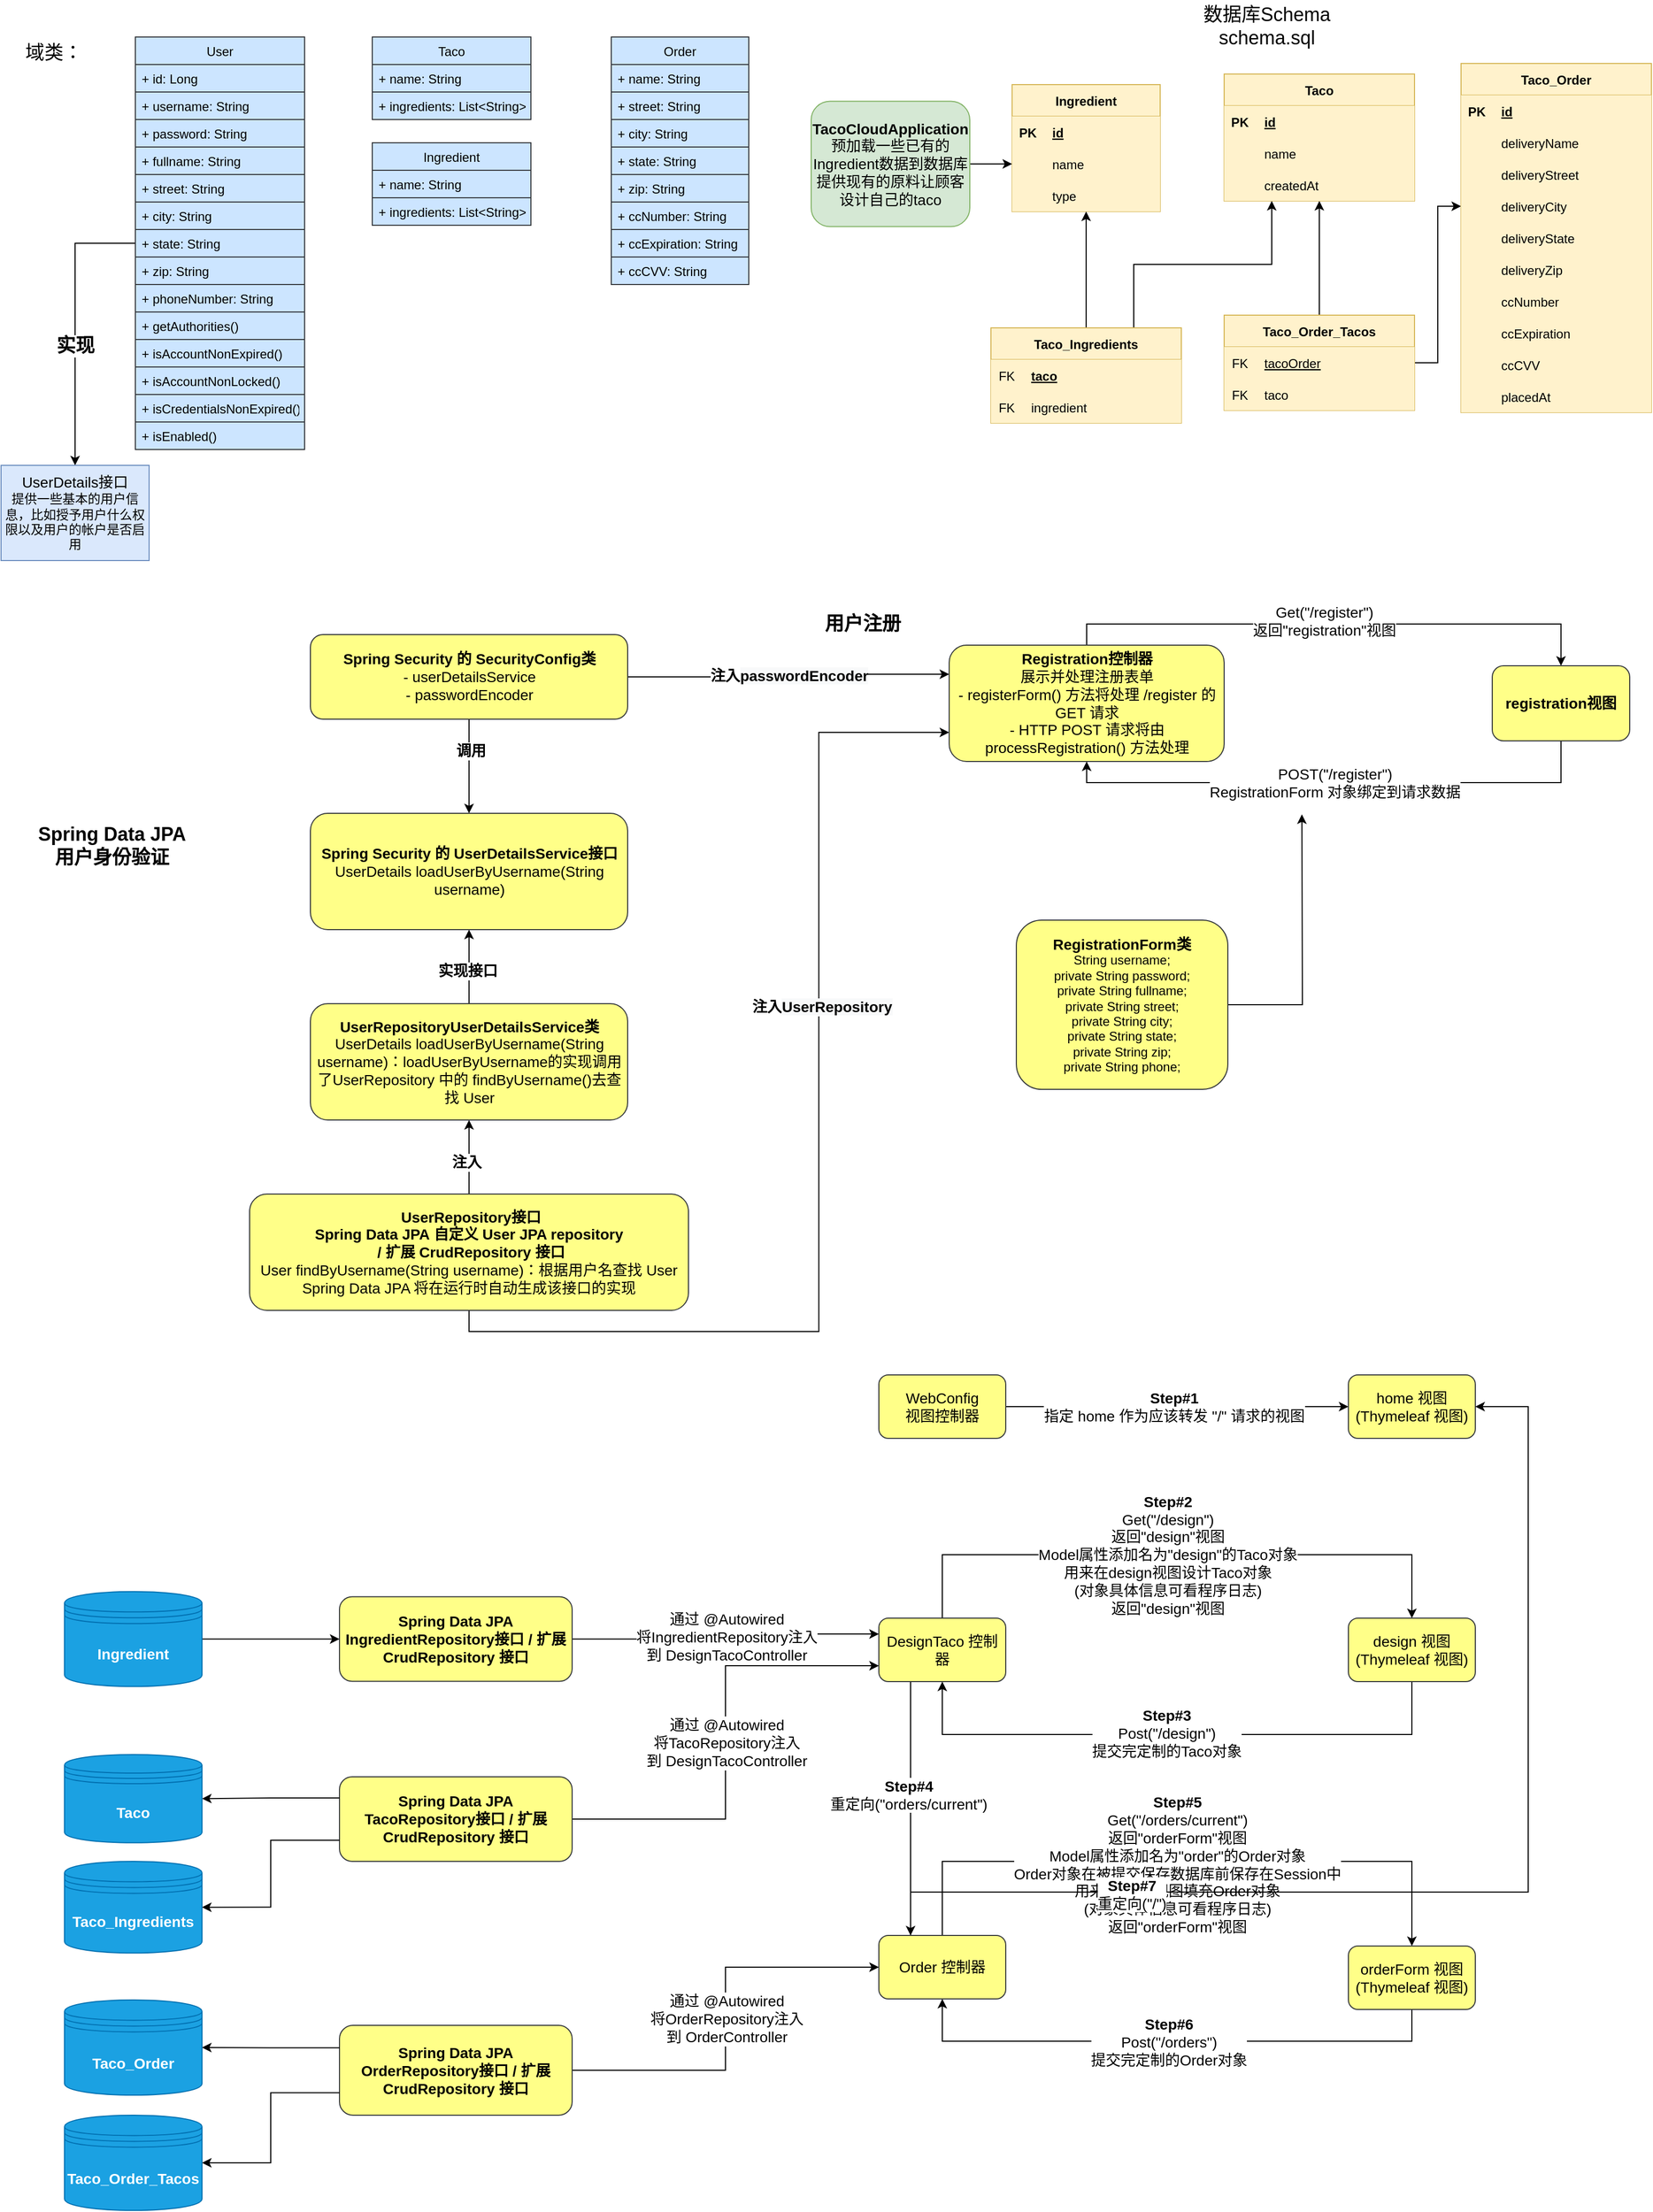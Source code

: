 <mxfile version="14.4.3" type="device"><diagram id="s5GgD7lEtXo4meM5UNP-" name="Page-1"><mxGraphModel dx="2893" dy="1265" grid="1" gridSize="10" guides="1" tooltips="1" connect="1" arrows="1" fold="1" page="1" pageScale="1" pageWidth="827" pageHeight="1169" math="0" shadow="0"><root><mxCell id="0"/><mxCell id="1" parent="0"/><mxCell id="UWZ8eqpxHvVsFgLDv_jw-1" value="Order" style="swimlane;fontStyle=0;childLayout=stackLayout;horizontal=1;startSize=26;fillColor=#cce5ff;horizontalStack=0;resizeParent=1;resizeParentMax=0;resizeLast=0;collapsible=1;marginBottom=0;strokeColor=#36393d;" parent="1" vertex="1"><mxGeometry x="-173" y="155" width="130" height="234" as="geometry"/></mxCell><mxCell id="UWZ8eqpxHvVsFgLDv_jw-2" value="+ name: String" style="text;strokeColor=#36393d;fillColor=#cce5ff;align=left;verticalAlign=top;spacingLeft=4;spacingRight=4;overflow=hidden;rotatable=0;points=[[0,0.5],[1,0.5]];portConstraint=eastwest;" parent="UWZ8eqpxHvVsFgLDv_jw-1" vertex="1"><mxGeometry y="26" width="130" height="26" as="geometry"/></mxCell><mxCell id="UWZ8eqpxHvVsFgLDv_jw-3" value="+ street: String" style="text;strokeColor=#36393d;fillColor=#cce5ff;align=left;verticalAlign=top;spacingLeft=4;spacingRight=4;overflow=hidden;rotatable=0;points=[[0,0.5],[1,0.5]];portConstraint=eastwest;" parent="UWZ8eqpxHvVsFgLDv_jw-1" vertex="1"><mxGeometry y="52" width="130" height="26" as="geometry"/></mxCell><mxCell id="UWZ8eqpxHvVsFgLDv_jw-4" value="+ city: String" style="text;strokeColor=#36393d;fillColor=#cce5ff;align=left;verticalAlign=top;spacingLeft=4;spacingRight=4;overflow=hidden;rotatable=0;points=[[0,0.5],[1,0.5]];portConstraint=eastwest;" parent="UWZ8eqpxHvVsFgLDv_jw-1" vertex="1"><mxGeometry y="78" width="130" height="26" as="geometry"/></mxCell><mxCell id="UWZ8eqpxHvVsFgLDv_jw-12" value="+ state: String" style="text;strokeColor=#36393d;fillColor=#cce5ff;align=left;verticalAlign=top;spacingLeft=4;spacingRight=4;overflow=hidden;rotatable=0;points=[[0,0.5],[1,0.5]];portConstraint=eastwest;" parent="UWZ8eqpxHvVsFgLDv_jw-1" vertex="1"><mxGeometry y="104" width="130" height="26" as="geometry"/></mxCell><mxCell id="UWZ8eqpxHvVsFgLDv_jw-19" value="+ zip: String" style="text;strokeColor=#36393d;fillColor=#cce5ff;align=left;verticalAlign=top;spacingLeft=4;spacingRight=4;overflow=hidden;rotatable=0;points=[[0,0.5],[1,0.5]];portConstraint=eastwest;" parent="UWZ8eqpxHvVsFgLDv_jw-1" vertex="1"><mxGeometry y="130" width="130" height="26" as="geometry"/></mxCell><mxCell id="UWZ8eqpxHvVsFgLDv_jw-18" value="+ ccNumber: String" style="text;strokeColor=#36393d;fillColor=#cce5ff;align=left;verticalAlign=top;spacingLeft=4;spacingRight=4;overflow=hidden;rotatable=0;points=[[0,0.5],[1,0.5]];portConstraint=eastwest;" parent="UWZ8eqpxHvVsFgLDv_jw-1" vertex="1"><mxGeometry y="156" width="130" height="26" as="geometry"/></mxCell><mxCell id="UWZ8eqpxHvVsFgLDv_jw-20" value="+ ccExpiration: String" style="text;strokeColor=#36393d;fillColor=#cce5ff;align=left;verticalAlign=top;spacingLeft=4;spacingRight=4;overflow=hidden;rotatable=0;points=[[0,0.5],[1,0.5]];portConstraint=eastwest;" parent="UWZ8eqpxHvVsFgLDv_jw-1" vertex="1"><mxGeometry y="182" width="130" height="26" as="geometry"/></mxCell><mxCell id="UWZ8eqpxHvVsFgLDv_jw-14" value="+ ccCVV: String" style="text;strokeColor=#36393d;fillColor=#cce5ff;align=left;verticalAlign=top;spacingLeft=4;spacingRight=4;overflow=hidden;rotatable=0;points=[[0,0.5],[1,0.5]];portConstraint=eastwest;" parent="UWZ8eqpxHvVsFgLDv_jw-1" vertex="1"><mxGeometry y="208" width="130" height="26" as="geometry"/></mxCell><mxCell id="_PGfNeUoDke_odYHknA6-1" value="Taco" style="swimlane;fontStyle=0;childLayout=stackLayout;horizontal=1;startSize=26;fillColor=#cce5ff;horizontalStack=0;resizeParent=1;resizeParentMax=0;resizeLast=0;collapsible=1;marginBottom=0;strokeColor=#36393d;" parent="1" vertex="1"><mxGeometry x="-399" y="155" width="150" height="78" as="geometry"/></mxCell><mxCell id="_PGfNeUoDke_odYHknA6-2" value="+ name: String" style="text;strokeColor=#36393d;fillColor=#cce5ff;align=left;verticalAlign=top;spacingLeft=4;spacingRight=4;overflow=hidden;rotatable=0;points=[[0,0.5],[1,0.5]];portConstraint=eastwest;" parent="_PGfNeUoDke_odYHknA6-1" vertex="1"><mxGeometry y="26" width="150" height="26" as="geometry"/></mxCell><mxCell id="_PGfNeUoDke_odYHknA6-3" value="+ ingredients: List&lt;String&gt;" style="text;strokeColor=#36393d;fillColor=#cce5ff;align=left;verticalAlign=top;spacingLeft=4;spacingRight=4;overflow=hidden;rotatable=0;points=[[0,0.5],[1,0.5]];portConstraint=eastwest;" parent="_PGfNeUoDke_odYHknA6-1" vertex="1"><mxGeometry y="52" width="150" height="26" as="geometry"/></mxCell><mxCell id="_PGfNeUoDke_odYHknA6-10" value="&lt;font style=&quot;font-size: 18px&quot;&gt;域类：&lt;/font&gt;" style="text;html=1;strokeColor=none;fillColor=none;align=center;verticalAlign=middle;whiteSpace=wrap;rounded=0;" parent="1" vertex="1"><mxGeometry x="-730" y="160" width="60" height="20" as="geometry"/></mxCell><mxCell id="_PGfNeUoDke_odYHknA6-21" style="edgeStyle=orthogonalEdgeStyle;rounded=0;orthogonalLoop=1;jettySize=auto;html=1;exitX=1;exitY=0.5;exitDx=0;exitDy=0;entryX=0;entryY=0.5;entryDx=0;entryDy=0;" parent="1" source="_PGfNeUoDke_odYHknA6-11" target="_PGfNeUoDke_odYHknA6-13" edge="1"><mxGeometry relative="1" as="geometry"/></mxCell><mxCell id="_PGfNeUoDke_odYHknA6-24" value="&lt;font&gt;&lt;b style=&quot;font-size: 14px&quot;&gt;Step#1&lt;/b&gt;&lt;br&gt;&lt;span style=&quot;font-size: 14px&quot;&gt;指定 home 作为应该转发 &quot;/&quot; 请求的视图&lt;/span&gt;&lt;br&gt;&lt;/font&gt;" style="edgeLabel;html=1;align=center;verticalAlign=middle;resizable=0;points=[];" parent="_PGfNeUoDke_odYHknA6-21" vertex="1" connectable="0"><mxGeometry x="-0.019" y="-1" relative="1" as="geometry"><mxPoint y="-1" as="offset"/></mxGeometry></mxCell><mxCell id="_PGfNeUoDke_odYHknA6-11" value="&lt;font style=&quot;font-size: 14px&quot;&gt;WebConfig&lt;br&gt;视图控制器&lt;/font&gt;" style="rounded=1;whiteSpace=wrap;html=1;fillColor=#ffff88;strokeColor=#36393d;" parent="1" vertex="1"><mxGeometry x="80" y="1420" width="120" height="60" as="geometry"/></mxCell><mxCell id="_PGfNeUoDke_odYHknA6-13" value="&lt;font style=&quot;font-size: 14px&quot;&gt;home 视图&lt;br&gt;(&lt;span&gt;Thymeleaf 视图&lt;/span&gt;)&lt;/font&gt;" style="rounded=1;whiteSpace=wrap;html=1;fillColor=#ffff88;strokeColor=#36393d;" parent="1" vertex="1"><mxGeometry x="524" y="1420" width="120" height="60" as="geometry"/></mxCell><mxCell id="_PGfNeUoDke_odYHknA6-22" style="edgeStyle=orthogonalEdgeStyle;rounded=0;orthogonalLoop=1;jettySize=auto;html=1;exitX=0.5;exitY=0;exitDx=0;exitDy=0;entryX=0.5;entryY=0;entryDx=0;entryDy=0;" parent="1" source="_PGfNeUoDke_odYHknA6-15" target="_PGfNeUoDke_odYHknA6-17" edge="1"><mxGeometry relative="1" as="geometry"><Array as="points"><mxPoint x="140" y="1590"/><mxPoint x="584" y="1590"/></Array></mxGeometry></mxCell><mxCell id="_PGfNeUoDke_odYHknA6-25" value="&lt;span style=&quot;font-size: 14px&quot;&gt;&lt;b&gt;Step#2&lt;/b&gt;&lt;br&gt;Get(&quot;/design&quot;)&lt;/span&gt;&lt;br style=&quot;font-size: 14px&quot;&gt;&lt;span style=&quot;font-size: 14px&quot;&gt;返回&quot;design&quot;视图&lt;br&gt;Model属性添加名为&quot;design&quot;的Taco对象&lt;br&gt;用来在design视图设计Taco对象&lt;br&gt;&lt;/span&gt;&lt;span style=&quot;font-size: 14px&quot;&gt;(对象具体信息可看程序日志)&lt;/span&gt;&lt;span style=&quot;font-size: 14px&quot;&gt;&lt;br&gt;&lt;/span&gt;&lt;span style=&quot;font-size: 14px&quot;&gt;返回&quot;design&quot;视图&lt;/span&gt;&lt;span style=&quot;font-size: 14px&quot;&gt;&lt;br&gt;&lt;/span&gt;" style="edgeLabel;html=1;align=center;verticalAlign=middle;resizable=0;points=[];" parent="_PGfNeUoDke_odYHknA6-22" vertex="1" connectable="0"><mxGeometry x="-0.161" relative="1" as="geometry"><mxPoint x="36" as="offset"/></mxGeometry></mxCell><mxCell id="_PGfNeUoDke_odYHknA6-30" style="edgeStyle=orthogonalEdgeStyle;rounded=0;orthogonalLoop=1;jettySize=auto;html=1;exitX=0.25;exitY=1;exitDx=0;exitDy=0;entryX=0.25;entryY=0;entryDx=0;entryDy=0;" parent="1" source="_PGfNeUoDke_odYHknA6-15" target="_PGfNeUoDke_odYHknA6-18" edge="1"><mxGeometry relative="1" as="geometry"/></mxCell><mxCell id="_PGfNeUoDke_odYHknA6-31" value="&lt;span style=&quot;font-size: 14px&quot;&gt;&lt;b&gt;Step#4&lt;/b&gt;&lt;br&gt;重定向(&quot;orders/current&quot;)&lt;/span&gt;" style="edgeLabel;html=1;align=center;verticalAlign=middle;resizable=0;points=[];" parent="_PGfNeUoDke_odYHknA6-30" vertex="1" connectable="0"><mxGeometry x="-0.109" y="-2" relative="1" as="geometry"><mxPoint as="offset"/></mxGeometry></mxCell><mxCell id="_PGfNeUoDke_odYHknA6-15" value="&lt;font style=&quot;font-size: 14px&quot;&gt;DesignTaco 控制器&lt;/font&gt;" style="rounded=1;whiteSpace=wrap;html=1;fillColor=#ffff88;strokeColor=#36393d;" parent="1" vertex="1"><mxGeometry x="80" y="1650" width="120" height="60" as="geometry"/></mxCell><mxCell id="_PGfNeUoDke_odYHknA6-26" style="edgeStyle=orthogonalEdgeStyle;rounded=0;orthogonalLoop=1;jettySize=auto;html=1;exitX=0.5;exitY=1;exitDx=0;exitDy=0;entryX=0.5;entryY=1;entryDx=0;entryDy=0;" parent="1" source="_PGfNeUoDke_odYHknA6-17" target="_PGfNeUoDke_odYHknA6-15" edge="1"><mxGeometry relative="1" as="geometry"><Array as="points"><mxPoint x="584" y="1760"/><mxPoint x="140" y="1760"/></Array></mxGeometry></mxCell><mxCell id="_PGfNeUoDke_odYHknA6-28" value="&lt;font style=&quot;font-size: 14px&quot;&gt;&lt;b&gt;Step#3&lt;/b&gt;&lt;br&gt;Post(&quot;/design&quot;)&lt;br&gt;提交完定制的Taco对象&lt;br&gt;&lt;/font&gt;" style="edgeLabel;html=1;align=center;verticalAlign=middle;resizable=0;points=[];" parent="_PGfNeUoDke_odYHknA6-26" vertex="1" connectable="0"><mxGeometry x="0.037" y="-1" relative="1" as="geometry"><mxPoint as="offset"/></mxGeometry></mxCell><mxCell id="_PGfNeUoDke_odYHknA6-17" value="&lt;font style=&quot;font-size: 14px&quot;&gt;design 视图&lt;br&gt;(&lt;span&gt;Thymeleaf 视图&lt;/span&gt;)&lt;/font&gt;" style="rounded=1;whiteSpace=wrap;html=1;fillColor=#ffff88;strokeColor=#36393d;" parent="1" vertex="1"><mxGeometry x="524" y="1650" width="120" height="60" as="geometry"/></mxCell><mxCell id="_PGfNeUoDke_odYHknA6-23" style="edgeStyle=orthogonalEdgeStyle;rounded=0;orthogonalLoop=1;jettySize=auto;html=1;exitX=0.5;exitY=0;exitDx=0;exitDy=0;entryX=0.5;entryY=0;entryDx=0;entryDy=0;" parent="1" source="_PGfNeUoDke_odYHknA6-18" target="_PGfNeUoDke_odYHknA6-20" edge="1"><mxGeometry relative="1" as="geometry"><Array as="points"><mxPoint x="140" y="1880"/><mxPoint x="584" y="1880"/></Array></mxGeometry></mxCell><mxCell id="_PGfNeUoDke_odYHknA6-32" value="&lt;span style=&quot;font-size: 14px&quot;&gt;&lt;b&gt;Step#5&lt;/b&gt;&lt;br&gt;Get(&quot;/orders/current&quot;)&lt;/span&gt;&lt;br style=&quot;font-size: 14px&quot;&gt;&lt;span style=&quot;font-size: 14px&quot;&gt;返回&quot;orderForm&quot;视图&lt;br&gt;Model属性添加名为&quot;order&quot;的Order对象&lt;br&gt;Order对象在被提交保存数据库前保存在Session中&lt;br&gt;用来在order视图填充Order对象&lt;br&gt;(对象具体信息可看程序日志)&lt;br&gt;&lt;/span&gt;&lt;span style=&quot;font-size: 14px&quot;&gt;返回&quot;orderForm&quot;视图&lt;/span&gt;&lt;span style=&quot;font-size: 14px&quot;&gt;&lt;br&gt;&lt;/span&gt;" style="edgeLabel;html=1;align=center;verticalAlign=middle;resizable=0;points=[];" parent="_PGfNeUoDke_odYHknA6-23" vertex="1" connectable="0"><mxGeometry x="-0.093" y="-3" relative="1" as="geometry"><mxPoint x="22" as="offset"/></mxGeometry></mxCell><mxCell id="_PGfNeUoDke_odYHknA6-35" style="edgeStyle=orthogonalEdgeStyle;rounded=0;orthogonalLoop=1;jettySize=auto;html=1;exitX=0.25;exitY=1;exitDx=0;exitDy=0;entryX=1;entryY=0.5;entryDx=0;entryDy=0;" parent="1" source="_PGfNeUoDke_odYHknA6-18" target="_PGfNeUoDke_odYHknA6-13" edge="1"><mxGeometry relative="1" as="geometry"><Array as="points"><mxPoint x="130" y="1909"/><mxPoint x="694" y="1909"/><mxPoint x="694" y="1209"/></Array></mxGeometry></mxCell><mxCell id="_PGfNeUoDke_odYHknA6-36" value="&lt;span style=&quot;font-size: 14px&quot;&gt;&lt;b&gt;Step#7&lt;/b&gt;&lt;br&gt;重定向(&quot;/&quot;)&lt;br&gt;&lt;/span&gt;" style="edgeLabel;html=1;align=center;verticalAlign=middle;resizable=0;points=[];" parent="_PGfNeUoDke_odYHknA6-35" vertex="1" connectable="0"><mxGeometry x="-0.344" y="-2" relative="1" as="geometry"><mxPoint x="-81.59" as="offset"/></mxGeometry></mxCell><mxCell id="_PGfNeUoDke_odYHknA6-18" value="&lt;font style=&quot;font-size: 14px&quot;&gt;Order 控制器&lt;/font&gt;" style="rounded=1;whiteSpace=wrap;html=1;fillColor=#ffff88;strokeColor=#36393d;" parent="1" vertex="1"><mxGeometry x="80" y="1950" width="120" height="60" as="geometry"/></mxCell><mxCell id="_PGfNeUoDke_odYHknA6-33" style="edgeStyle=orthogonalEdgeStyle;rounded=0;orthogonalLoop=1;jettySize=auto;html=1;exitX=0.5;exitY=1;exitDx=0;exitDy=0;entryX=0.5;entryY=1;entryDx=0;entryDy=0;" parent="1" source="_PGfNeUoDke_odYHknA6-20" target="_PGfNeUoDke_odYHknA6-18" edge="1"><mxGeometry relative="1" as="geometry"><Array as="points"><mxPoint x="584" y="2050"/><mxPoint x="140" y="2050"/></Array></mxGeometry></mxCell><mxCell id="_PGfNeUoDke_odYHknA6-34" value="&lt;span style=&quot;font-size: 14px&quot;&gt;&lt;b&gt;Step#6&lt;/b&gt;&lt;br&gt;Post(&quot;/orders&quot;)&lt;/span&gt;&lt;br style=&quot;font-size: 14px&quot;&gt;&lt;span style=&quot;font-size: 14px&quot;&gt;提交完定制的Order对象&lt;/span&gt;" style="edgeLabel;html=1;align=center;verticalAlign=middle;resizable=0;points=[];" parent="_PGfNeUoDke_odYHknA6-33" vertex="1" connectable="0"><mxGeometry x="0.012" y="1" relative="1" as="geometry"><mxPoint as="offset"/></mxGeometry></mxCell><mxCell id="_PGfNeUoDke_odYHknA6-20" value="&lt;font style=&quot;font-size: 14px&quot;&gt;orderForm 视图&lt;br&gt;(&lt;span&gt;Thymeleaf 视图&lt;/span&gt;)&lt;/font&gt;" style="rounded=1;whiteSpace=wrap;html=1;fillColor=#ffff88;strokeColor=#36393d;" parent="1" vertex="1"><mxGeometry x="524" y="1960" width="120" height="60" as="geometry"/></mxCell><mxCell id="GFO2G9wgAssf9oBsYWqt-5" style="edgeStyle=orthogonalEdgeStyle;rounded=0;orthogonalLoop=1;jettySize=auto;html=1;exitX=1;exitY=0.5;exitDx=0;exitDy=0;entryX=0;entryY=0.25;entryDx=0;entryDy=0;" parent="1" source="GFO2G9wgAssf9oBsYWqt-1" target="_PGfNeUoDke_odYHknA6-15" edge="1"><mxGeometry relative="1" as="geometry"/></mxCell><mxCell id="GFO2G9wgAssf9oBsYWqt-6" value="&lt;font style=&quot;font-size: 14px&quot;&gt;通过 @Autowired&lt;br&gt;将&lt;span&gt;IngredientRepository&lt;/span&gt;注入&lt;br&gt;到 DesignTacoController&lt;/font&gt;" style="edgeLabel;html=1;align=center;verticalAlign=middle;resizable=0;points=[];" parent="GFO2G9wgAssf9oBsYWqt-5" vertex="1" connectable="0"><mxGeometry x="-0.002" y="-1" relative="1" as="geometry"><mxPoint as="offset"/></mxGeometry></mxCell><mxCell id="GFO2G9wgAssf9oBsYWqt-1" value="&lt;font&gt;&lt;font style=&quot;font-size: 14px&quot;&gt;&lt;b&gt;Spring Data JPA&lt;br&gt;IngredientRepository接口 /&amp;nbsp;&lt;span&gt;扩展 CrudRepository 接口&lt;/span&gt;&lt;br&gt;&lt;/b&gt;&lt;/font&gt;&lt;/font&gt;" style="rounded=1;whiteSpace=wrap;html=1;fillColor=#ffff88;strokeColor=#36393d;" parent="1" vertex="1"><mxGeometry x="-430" y="1629.78" width="220" height="80" as="geometry"/></mxCell><mxCell id="GFO2G9wgAssf9oBsYWqt-3" style="edgeStyle=orthogonalEdgeStyle;rounded=0;orthogonalLoop=1;jettySize=auto;html=1;exitX=1;exitY=0.5;exitDx=0;exitDy=0;entryX=0;entryY=0.5;entryDx=0;entryDy=0;" parent="1" source="5_yqH__GdXovCxNSUpzi-95" target="GFO2G9wgAssf9oBsYWqt-1" edge="1"><mxGeometry relative="1" as="geometry"><mxPoint x="-820" y="1668.75" as="sourcePoint"/></mxGeometry></mxCell><mxCell id="ABCaBeEIjBcYwZikrqMt-1" value="Ingredient" style="shape=table;startSize=30;container=1;collapsible=1;childLayout=tableLayout;fixedRows=1;rowLines=0;fontStyle=1;align=center;resizeLast=1;fillColor=#fff2cc;strokeColor=#d6b656;" parent="1" vertex="1"><mxGeometry x="206" y="200" width="140" height="120" as="geometry"/></mxCell><mxCell id="ABCaBeEIjBcYwZikrqMt-2" value="" style="shape=partialRectangle;collapsible=0;dropTarget=0;pointerEvents=0;fillColor=#fff2cc;top=0;left=0;bottom=1;right=0;points=[[0,0.5],[1,0.5]];portConstraint=eastwest;strokeColor=#d6b656;" parent="ABCaBeEIjBcYwZikrqMt-1" vertex="1"><mxGeometry y="30" width="140" height="30" as="geometry"/></mxCell><mxCell id="ABCaBeEIjBcYwZikrqMt-3" value="PK" style="shape=partialRectangle;connectable=0;fillColor=#fff2cc;top=0;left=0;bottom=0;right=0;fontStyle=1;overflow=hidden;strokeColor=#d6b656;" parent="ABCaBeEIjBcYwZikrqMt-2" vertex="1"><mxGeometry width="30" height="30" as="geometry"/></mxCell><mxCell id="ABCaBeEIjBcYwZikrqMt-4" value="id" style="shape=partialRectangle;connectable=0;fillColor=#fff2cc;top=0;left=0;bottom=0;right=0;align=left;spacingLeft=6;fontStyle=5;overflow=hidden;strokeColor=#d6b656;" parent="ABCaBeEIjBcYwZikrqMt-2" vertex="1"><mxGeometry x="30" width="110" height="30" as="geometry"/></mxCell><mxCell id="ABCaBeEIjBcYwZikrqMt-5" value="" style="shape=partialRectangle;collapsible=0;dropTarget=0;pointerEvents=0;fillColor=#fff2cc;top=0;left=0;bottom=0;right=0;points=[[0,0.5],[1,0.5]];portConstraint=eastwest;strokeColor=#d6b656;" parent="ABCaBeEIjBcYwZikrqMt-1" vertex="1"><mxGeometry y="60" width="140" height="30" as="geometry"/></mxCell><mxCell id="ABCaBeEIjBcYwZikrqMt-6" value="" style="shape=partialRectangle;connectable=0;fillColor=#fff2cc;top=0;left=0;bottom=0;right=0;editable=1;overflow=hidden;strokeColor=#d6b656;" parent="ABCaBeEIjBcYwZikrqMt-5" vertex="1"><mxGeometry width="30" height="30" as="geometry"/></mxCell><mxCell id="ABCaBeEIjBcYwZikrqMt-7" value="name" style="shape=partialRectangle;connectable=0;fillColor=#fff2cc;top=0;left=0;bottom=0;right=0;align=left;spacingLeft=6;overflow=hidden;strokeColor=#d6b656;" parent="ABCaBeEIjBcYwZikrqMt-5" vertex="1"><mxGeometry x="30" width="110" height="30" as="geometry"/></mxCell><mxCell id="ABCaBeEIjBcYwZikrqMt-8" value="" style="shape=partialRectangle;collapsible=0;dropTarget=0;pointerEvents=0;fillColor=#fff2cc;top=0;left=0;bottom=0;right=0;points=[[0,0.5],[1,0.5]];portConstraint=eastwest;strokeColor=#d6b656;" parent="ABCaBeEIjBcYwZikrqMt-1" vertex="1"><mxGeometry y="90" width="140" height="30" as="geometry"/></mxCell><mxCell id="ABCaBeEIjBcYwZikrqMt-9" value="" style="shape=partialRectangle;connectable=0;fillColor=#fff2cc;top=0;left=0;bottom=0;right=0;editable=1;overflow=hidden;strokeColor=#d6b656;" parent="ABCaBeEIjBcYwZikrqMt-8" vertex="1"><mxGeometry width="30" height="30" as="geometry"/></mxCell><mxCell id="ABCaBeEIjBcYwZikrqMt-10" value="type" style="shape=partialRectangle;connectable=0;fillColor=#fff2cc;top=0;left=0;bottom=0;right=0;align=left;spacingLeft=6;overflow=hidden;strokeColor=#d6b656;" parent="ABCaBeEIjBcYwZikrqMt-8" vertex="1"><mxGeometry x="30" width="110" height="30" as="geometry"/></mxCell><mxCell id="ABCaBeEIjBcYwZikrqMt-14" value="Taco" style="shape=table;startSize=30;container=1;collapsible=1;childLayout=tableLayout;fixedRows=1;rowLines=0;fontStyle=1;align=center;resizeLast=1;fillColor=#fff2cc;strokeColor=#d6b656;" parent="1" vertex="1"><mxGeometry x="406.5" y="190" width="180" height="120" as="geometry"/></mxCell><mxCell id="ABCaBeEIjBcYwZikrqMt-15" value="" style="shape=partialRectangle;collapsible=0;dropTarget=0;pointerEvents=0;fillColor=#fff2cc;top=0;left=0;bottom=1;right=0;points=[[0,0.5],[1,0.5]];portConstraint=eastwest;strokeColor=#d6b656;" parent="ABCaBeEIjBcYwZikrqMt-14" vertex="1"><mxGeometry y="30" width="180" height="30" as="geometry"/></mxCell><mxCell id="ABCaBeEIjBcYwZikrqMt-16" value="PK" style="shape=partialRectangle;connectable=0;fillColor=#fff2cc;top=0;left=0;bottom=0;right=0;fontStyle=1;overflow=hidden;strokeColor=#d6b656;" parent="ABCaBeEIjBcYwZikrqMt-15" vertex="1"><mxGeometry width="30" height="30" as="geometry"/></mxCell><mxCell id="ABCaBeEIjBcYwZikrqMt-17" value="id" style="shape=partialRectangle;connectable=0;fillColor=#fff2cc;top=0;left=0;bottom=0;right=0;align=left;spacingLeft=6;fontStyle=5;overflow=hidden;strokeColor=#d6b656;" parent="ABCaBeEIjBcYwZikrqMt-15" vertex="1"><mxGeometry x="30" width="150" height="30" as="geometry"/></mxCell><mxCell id="ABCaBeEIjBcYwZikrqMt-18" value="" style="shape=partialRectangle;collapsible=0;dropTarget=0;pointerEvents=0;fillColor=#fff2cc;top=0;left=0;bottom=0;right=0;points=[[0,0.5],[1,0.5]];portConstraint=eastwest;strokeColor=#d6b656;" parent="ABCaBeEIjBcYwZikrqMt-14" vertex="1"><mxGeometry y="60" width="180" height="30" as="geometry"/></mxCell><mxCell id="ABCaBeEIjBcYwZikrqMt-19" value="" style="shape=partialRectangle;connectable=0;fillColor=#fff2cc;top=0;left=0;bottom=0;right=0;editable=1;overflow=hidden;strokeColor=#d6b656;" parent="ABCaBeEIjBcYwZikrqMt-18" vertex="1"><mxGeometry width="30" height="30" as="geometry"/></mxCell><mxCell id="ABCaBeEIjBcYwZikrqMt-20" value="name" style="shape=partialRectangle;connectable=0;fillColor=#fff2cc;top=0;left=0;bottom=0;right=0;align=left;spacingLeft=6;overflow=hidden;strokeColor=#d6b656;" parent="ABCaBeEIjBcYwZikrqMt-18" vertex="1"><mxGeometry x="30" width="150" height="30" as="geometry"/></mxCell><mxCell id="ABCaBeEIjBcYwZikrqMt-21" value="" style="shape=partialRectangle;collapsible=0;dropTarget=0;pointerEvents=0;fillColor=#fff2cc;top=0;left=0;bottom=0;right=0;points=[[0,0.5],[1,0.5]];portConstraint=eastwest;strokeColor=#d6b656;" parent="ABCaBeEIjBcYwZikrqMt-14" vertex="1"><mxGeometry y="90" width="180" height="30" as="geometry"/></mxCell><mxCell id="ABCaBeEIjBcYwZikrqMt-22" value="" style="shape=partialRectangle;connectable=0;fillColor=#fff2cc;top=0;left=0;bottom=0;right=0;editable=1;overflow=hidden;strokeColor=#d6b656;" parent="ABCaBeEIjBcYwZikrqMt-21" vertex="1"><mxGeometry width="30" height="30" as="geometry"/></mxCell><mxCell id="ABCaBeEIjBcYwZikrqMt-23" value="createdAt" style="shape=partialRectangle;connectable=0;fillColor=#fff2cc;top=0;left=0;bottom=0;right=0;align=left;spacingLeft=6;overflow=hidden;strokeColor=#d6b656;" parent="ABCaBeEIjBcYwZikrqMt-21" vertex="1"><mxGeometry x="30" width="150" height="30" as="geometry"/></mxCell><mxCell id="1MyHOE4CHf05YCEN6rHA-6" style="edgeStyle=orthogonalEdgeStyle;rounded=0;orthogonalLoop=1;jettySize=auto;html=1;exitX=0.5;exitY=0;exitDx=0;exitDy=0;entryX=0.5;entryY=1;entryDx=0;entryDy=0;" parent="1" source="ABCaBeEIjBcYwZikrqMt-24" target="ABCaBeEIjBcYwZikrqMt-1" edge="1"><mxGeometry relative="1" as="geometry"/></mxCell><mxCell id="1MyHOE4CHf05YCEN6rHA-7" style="edgeStyle=orthogonalEdgeStyle;rounded=0;orthogonalLoop=1;jettySize=auto;html=1;exitX=0.75;exitY=0;exitDx=0;exitDy=0;entryX=0.25;entryY=1;entryDx=0;entryDy=0;" parent="1" source="ABCaBeEIjBcYwZikrqMt-24" target="ABCaBeEIjBcYwZikrqMt-14" edge="1"><mxGeometry relative="1" as="geometry"/></mxCell><mxCell id="ABCaBeEIjBcYwZikrqMt-24" value="Taco_Ingredients" style="shape=table;startSize=30;container=1;collapsible=1;childLayout=tableLayout;fixedRows=1;rowLines=0;fontStyle=1;align=center;resizeLast=1;fillColor=#fff2cc;strokeColor=#d6b656;" parent="1" vertex="1"><mxGeometry x="186" y="430" width="180" height="90" as="geometry"/></mxCell><mxCell id="ABCaBeEIjBcYwZikrqMt-25" value="" style="shape=partialRectangle;collapsible=0;dropTarget=0;pointerEvents=0;fillColor=#fff2cc;top=0;left=0;bottom=1;right=0;points=[[0,0.5],[1,0.5]];portConstraint=eastwest;strokeColor=#d6b656;" parent="ABCaBeEIjBcYwZikrqMt-24" vertex="1"><mxGeometry y="30" width="180" height="30" as="geometry"/></mxCell><mxCell id="ABCaBeEIjBcYwZikrqMt-26" value="FK" style="shape=partialRectangle;connectable=0;fillColor=#fff2cc;top=0;left=0;bottom=0;right=0;fontStyle=0;overflow=hidden;strokeColor=#d6b656;" parent="ABCaBeEIjBcYwZikrqMt-25" vertex="1"><mxGeometry width="30" height="30" as="geometry"/></mxCell><mxCell id="ABCaBeEIjBcYwZikrqMt-27" value="taco" style="shape=partialRectangle;connectable=0;fillColor=#fff2cc;top=0;left=0;bottom=0;right=0;align=left;spacingLeft=6;fontStyle=5;overflow=hidden;strokeColor=#d6b656;" parent="ABCaBeEIjBcYwZikrqMt-25" vertex="1"><mxGeometry x="30" width="150" height="30" as="geometry"/></mxCell><mxCell id="ABCaBeEIjBcYwZikrqMt-28" value="" style="shape=partialRectangle;collapsible=0;dropTarget=0;pointerEvents=0;fillColor=#fff2cc;top=0;left=0;bottom=0;right=0;points=[[0,0.5],[1,0.5]];portConstraint=eastwest;strokeColor=#d6b656;" parent="ABCaBeEIjBcYwZikrqMt-24" vertex="1"><mxGeometry y="60" width="180" height="30" as="geometry"/></mxCell><mxCell id="ABCaBeEIjBcYwZikrqMt-29" value="FK" style="shape=partialRectangle;connectable=0;fillColor=#fff2cc;top=0;left=0;bottom=0;right=0;editable=1;overflow=hidden;strokeColor=#d6b656;" parent="ABCaBeEIjBcYwZikrqMt-28" vertex="1"><mxGeometry width="30" height="30" as="geometry"/></mxCell><mxCell id="ABCaBeEIjBcYwZikrqMt-30" value="ingredient" style="shape=partialRectangle;connectable=0;fillColor=#fff2cc;top=0;left=0;bottom=0;right=0;align=left;spacingLeft=6;overflow=hidden;strokeColor=#d6b656;" parent="ABCaBeEIjBcYwZikrqMt-28" vertex="1"><mxGeometry x="30" width="150" height="30" as="geometry"/></mxCell><mxCell id="ABCaBeEIjBcYwZikrqMt-101" style="edgeStyle=orthogonalEdgeStyle;rounded=0;orthogonalLoop=1;jettySize=auto;html=1;exitX=0.5;exitY=0;exitDx=0;exitDy=0;entryX=0.5;entryY=1;entryDx=0;entryDy=0;" parent="1" source="ABCaBeEIjBcYwZikrqMt-34" target="ABCaBeEIjBcYwZikrqMt-14" edge="1"><mxGeometry relative="1" as="geometry"/></mxCell><mxCell id="ABCaBeEIjBcYwZikrqMt-102" style="edgeStyle=orthogonalEdgeStyle;rounded=0;orthogonalLoop=1;jettySize=auto;html=1;exitX=1;exitY=0.5;exitDx=0;exitDy=0;entryX=0;entryY=0.5;entryDx=0;entryDy=0;" parent="1" source="ABCaBeEIjBcYwZikrqMt-34" target="ABCaBeEIjBcYwZikrqMt-68" edge="1"><mxGeometry relative="1" as="geometry"/></mxCell><mxCell id="ABCaBeEIjBcYwZikrqMt-34" value="Taco_Order_Tacos" style="shape=table;startSize=30;container=1;collapsible=1;childLayout=tableLayout;fixedRows=1;rowLines=0;fontStyle=1;align=center;resizeLast=1;fillColor=#fff2cc;strokeColor=#d6b656;" parent="1" vertex="1"><mxGeometry x="406.5" y="418" width="180" height="90" as="geometry"/></mxCell><mxCell id="ABCaBeEIjBcYwZikrqMt-35" value="" style="shape=partialRectangle;collapsible=0;dropTarget=0;pointerEvents=0;fillColor=#fff2cc;top=0;left=0;bottom=1;right=0;points=[[0,0.5],[1,0.5]];portConstraint=eastwest;strokeColor=#d6b656;" parent="ABCaBeEIjBcYwZikrqMt-34" vertex="1"><mxGeometry y="30" width="180" height="30" as="geometry"/></mxCell><mxCell id="ABCaBeEIjBcYwZikrqMt-36" value="FK" style="shape=partialRectangle;connectable=0;fillColor=#fff2cc;top=0;left=0;bottom=0;right=0;fontStyle=0;overflow=hidden;strokeColor=#d6b656;" parent="ABCaBeEIjBcYwZikrqMt-35" vertex="1"><mxGeometry width="30" height="30" as="geometry"/></mxCell><mxCell id="ABCaBeEIjBcYwZikrqMt-37" value="tacoOrder" style="shape=partialRectangle;connectable=0;fillColor=#fff2cc;top=0;left=0;bottom=0;right=0;align=left;spacingLeft=6;fontStyle=4;overflow=hidden;strokeColor=#d6b656;" parent="ABCaBeEIjBcYwZikrqMt-35" vertex="1"><mxGeometry x="30" width="150" height="30" as="geometry"/></mxCell><mxCell id="ABCaBeEIjBcYwZikrqMt-38" value="" style="shape=partialRectangle;collapsible=0;dropTarget=0;pointerEvents=0;fillColor=#fff2cc;top=0;left=0;bottom=0;right=0;points=[[0,0.5],[1,0.5]];portConstraint=eastwest;strokeColor=#d6b656;" parent="ABCaBeEIjBcYwZikrqMt-34" vertex="1"><mxGeometry y="60" width="180" height="30" as="geometry"/></mxCell><mxCell id="ABCaBeEIjBcYwZikrqMt-39" value="FK" style="shape=partialRectangle;connectable=0;fillColor=#fff2cc;top=0;left=0;bottom=0;right=0;editable=1;overflow=hidden;strokeColor=#d6b656;" parent="ABCaBeEIjBcYwZikrqMt-38" vertex="1"><mxGeometry width="30" height="30" as="geometry"/></mxCell><mxCell id="ABCaBeEIjBcYwZikrqMt-40" value="taco" style="shape=partialRectangle;connectable=0;fillColor=#fff2cc;top=0;left=0;bottom=0;right=0;align=left;spacingLeft=6;overflow=hidden;strokeColor=#d6b656;" parent="ABCaBeEIjBcYwZikrqMt-38" vertex="1"><mxGeometry x="30" width="150" height="30" as="geometry"/></mxCell><mxCell id="ABCaBeEIjBcYwZikrqMt-44" value="Taco_Order" style="shape=table;startSize=30;container=1;collapsible=1;childLayout=tableLayout;fixedRows=1;rowLines=0;fontStyle=1;align=center;resizeLast=1;fillColor=#fff2cc;strokeColor=#d6b656;" parent="1" vertex="1"><mxGeometry x="630.5" y="180" width="180" height="330" as="geometry"><mxRectangle x="1750" y="18.5" width="100" height="30" as="alternateBounds"/></mxGeometry></mxCell><mxCell id="ABCaBeEIjBcYwZikrqMt-45" value="" style="shape=partialRectangle;collapsible=0;dropTarget=0;pointerEvents=0;fillColor=#fff2cc;top=0;left=0;bottom=1;right=0;points=[[0,0.5],[1,0.5]];portConstraint=eastwest;strokeColor=#d6b656;" parent="ABCaBeEIjBcYwZikrqMt-44" vertex="1"><mxGeometry y="30" width="180" height="30" as="geometry"/></mxCell><mxCell id="ABCaBeEIjBcYwZikrqMt-46" value="PK" style="shape=partialRectangle;connectable=0;fillColor=#fff2cc;top=0;left=0;bottom=0;right=0;fontStyle=1;overflow=hidden;strokeColor=#d6b656;" parent="ABCaBeEIjBcYwZikrqMt-45" vertex="1"><mxGeometry width="30" height="30" as="geometry"/></mxCell><mxCell id="ABCaBeEIjBcYwZikrqMt-47" value="id" style="shape=partialRectangle;connectable=0;fillColor=#fff2cc;top=0;left=0;bottom=0;right=0;align=left;spacingLeft=6;fontStyle=5;overflow=hidden;strokeColor=#d6b656;" parent="ABCaBeEIjBcYwZikrqMt-45" vertex="1"><mxGeometry x="30" width="150" height="30" as="geometry"/></mxCell><mxCell id="ABCaBeEIjBcYwZikrqMt-48" value="" style="shape=partialRectangle;collapsible=0;dropTarget=0;pointerEvents=0;fillColor=#fff2cc;top=0;left=0;bottom=0;right=0;points=[[0,0.5],[1,0.5]];portConstraint=eastwest;strokeColor=#d6b656;" parent="ABCaBeEIjBcYwZikrqMt-44" vertex="1"><mxGeometry y="60" width="180" height="30" as="geometry"/></mxCell><mxCell id="ABCaBeEIjBcYwZikrqMt-49" value="" style="shape=partialRectangle;connectable=0;fillColor=#fff2cc;top=0;left=0;bottom=0;right=0;editable=1;overflow=hidden;strokeColor=#d6b656;" parent="ABCaBeEIjBcYwZikrqMt-48" vertex="1"><mxGeometry width="30" height="30" as="geometry"/></mxCell><mxCell id="ABCaBeEIjBcYwZikrqMt-50" value="deliveryName" style="shape=partialRectangle;connectable=0;fillColor=#fff2cc;top=0;left=0;bottom=0;right=0;align=left;spacingLeft=6;overflow=hidden;strokeColor=#d6b656;" parent="ABCaBeEIjBcYwZikrqMt-48" vertex="1"><mxGeometry x="30" width="150" height="30" as="geometry"/></mxCell><mxCell id="ABCaBeEIjBcYwZikrqMt-51" value="" style="shape=partialRectangle;collapsible=0;dropTarget=0;pointerEvents=0;fillColor=#fff2cc;top=0;left=0;bottom=0;right=0;points=[[0,0.5],[1,0.5]];portConstraint=eastwest;strokeColor=#d6b656;" parent="ABCaBeEIjBcYwZikrqMt-44" vertex="1"><mxGeometry y="90" width="180" height="30" as="geometry"/></mxCell><mxCell id="ABCaBeEIjBcYwZikrqMt-52" value="" style="shape=partialRectangle;connectable=0;fillColor=#fff2cc;top=0;left=0;bottom=0;right=0;editable=1;overflow=hidden;strokeColor=#d6b656;" parent="ABCaBeEIjBcYwZikrqMt-51" vertex="1"><mxGeometry width="30" height="30" as="geometry"/></mxCell><mxCell id="ABCaBeEIjBcYwZikrqMt-53" value="deliveryStreet" style="shape=partialRectangle;connectable=0;fillColor=#fff2cc;top=0;left=0;bottom=0;right=0;align=left;spacingLeft=6;overflow=hidden;strokeColor=#d6b656;" parent="ABCaBeEIjBcYwZikrqMt-51" vertex="1"><mxGeometry x="30" width="150" height="30" as="geometry"/></mxCell><mxCell id="ABCaBeEIjBcYwZikrqMt-68" value="" style="shape=partialRectangle;collapsible=0;dropTarget=0;pointerEvents=0;fillColor=#fff2cc;top=0;left=0;bottom=0;right=0;points=[[0,0.5],[1,0.5]];portConstraint=eastwest;strokeColor=#d6b656;" parent="ABCaBeEIjBcYwZikrqMt-44" vertex="1"><mxGeometry y="120" width="180" height="30" as="geometry"/></mxCell><mxCell id="ABCaBeEIjBcYwZikrqMt-69" value="" style="shape=partialRectangle;connectable=0;fillColor=#fff2cc;top=0;left=0;bottom=0;right=0;editable=1;overflow=hidden;strokeColor=#d6b656;" parent="ABCaBeEIjBcYwZikrqMt-68" vertex="1"><mxGeometry width="30" height="30" as="geometry"/></mxCell><mxCell id="ABCaBeEIjBcYwZikrqMt-70" value="deliveryCity" style="shape=partialRectangle;connectable=0;fillColor=#fff2cc;top=0;left=0;bottom=0;right=0;align=left;spacingLeft=6;overflow=hidden;strokeColor=#d6b656;" parent="ABCaBeEIjBcYwZikrqMt-68" vertex="1"><mxGeometry x="30" width="150" height="30" as="geometry"/></mxCell><mxCell id="ABCaBeEIjBcYwZikrqMt-74" value="" style="shape=partialRectangle;collapsible=0;dropTarget=0;pointerEvents=0;fillColor=#fff2cc;top=0;left=0;bottom=0;right=0;points=[[0,0.5],[1,0.5]];portConstraint=eastwest;strokeColor=#d6b656;" parent="ABCaBeEIjBcYwZikrqMt-44" vertex="1"><mxGeometry y="150" width="180" height="30" as="geometry"/></mxCell><mxCell id="ABCaBeEIjBcYwZikrqMt-75" value="" style="shape=partialRectangle;connectable=0;fillColor=#fff2cc;top=0;left=0;bottom=0;right=0;editable=1;overflow=hidden;strokeColor=#d6b656;" parent="ABCaBeEIjBcYwZikrqMt-74" vertex="1"><mxGeometry width="30" height="30" as="geometry"/></mxCell><mxCell id="ABCaBeEIjBcYwZikrqMt-76" value="deliveryState" style="shape=partialRectangle;connectable=0;fillColor=#fff2cc;top=0;left=0;bottom=0;right=0;align=left;spacingLeft=6;overflow=hidden;strokeColor=#d6b656;" parent="ABCaBeEIjBcYwZikrqMt-74" vertex="1"><mxGeometry x="30" width="150" height="30" as="geometry"/></mxCell><mxCell id="ABCaBeEIjBcYwZikrqMt-77" value="" style="shape=partialRectangle;collapsible=0;dropTarget=0;pointerEvents=0;fillColor=#fff2cc;top=0;left=0;bottom=0;right=0;points=[[0,0.5],[1,0.5]];portConstraint=eastwest;strokeColor=#d6b656;" parent="ABCaBeEIjBcYwZikrqMt-44" vertex="1"><mxGeometry y="180" width="180" height="30" as="geometry"/></mxCell><mxCell id="ABCaBeEIjBcYwZikrqMt-78" value="" style="shape=partialRectangle;connectable=0;fillColor=#fff2cc;top=0;left=0;bottom=0;right=0;editable=1;overflow=hidden;strokeColor=#d6b656;" parent="ABCaBeEIjBcYwZikrqMt-77" vertex="1"><mxGeometry width="30" height="30" as="geometry"/></mxCell><mxCell id="ABCaBeEIjBcYwZikrqMt-79" value="deliveryZip" style="shape=partialRectangle;connectable=0;fillColor=#fff2cc;top=0;left=0;bottom=0;right=0;align=left;spacingLeft=6;overflow=hidden;strokeColor=#d6b656;" parent="ABCaBeEIjBcYwZikrqMt-77" vertex="1"><mxGeometry x="30" width="150" height="30" as="geometry"/></mxCell><mxCell id="ABCaBeEIjBcYwZikrqMt-80" value="" style="shape=partialRectangle;collapsible=0;dropTarget=0;pointerEvents=0;fillColor=#fff2cc;top=0;left=0;bottom=0;right=0;points=[[0,0.5],[1,0.5]];portConstraint=eastwest;strokeColor=#d6b656;" parent="ABCaBeEIjBcYwZikrqMt-44" vertex="1"><mxGeometry y="210" width="180" height="30" as="geometry"/></mxCell><mxCell id="ABCaBeEIjBcYwZikrqMt-81" value="" style="shape=partialRectangle;connectable=0;fillColor=#fff2cc;top=0;left=0;bottom=0;right=0;editable=1;overflow=hidden;strokeColor=#d6b656;" parent="ABCaBeEIjBcYwZikrqMt-80" vertex="1"><mxGeometry width="30" height="30" as="geometry"/></mxCell><mxCell id="ABCaBeEIjBcYwZikrqMt-82" value="ccNumber" style="shape=partialRectangle;connectable=0;fillColor=#fff2cc;top=0;left=0;bottom=0;right=0;align=left;spacingLeft=6;overflow=hidden;strokeColor=#d6b656;" parent="ABCaBeEIjBcYwZikrqMt-80" vertex="1"><mxGeometry x="30" width="150" height="30" as="geometry"/></mxCell><mxCell id="ABCaBeEIjBcYwZikrqMt-83" value="" style="shape=partialRectangle;collapsible=0;dropTarget=0;pointerEvents=0;fillColor=#fff2cc;top=0;left=0;bottom=0;right=0;points=[[0,0.5],[1,0.5]];portConstraint=eastwest;strokeColor=#d6b656;" parent="ABCaBeEIjBcYwZikrqMt-44" vertex="1"><mxGeometry y="240" width="180" height="30" as="geometry"/></mxCell><mxCell id="ABCaBeEIjBcYwZikrqMt-84" value="" style="shape=partialRectangle;connectable=0;fillColor=#fff2cc;top=0;left=0;bottom=0;right=0;editable=1;overflow=hidden;strokeColor=#d6b656;" parent="ABCaBeEIjBcYwZikrqMt-83" vertex="1"><mxGeometry width="30" height="30" as="geometry"/></mxCell><mxCell id="ABCaBeEIjBcYwZikrqMt-85" value="ccExpiration" style="shape=partialRectangle;connectable=0;fillColor=#fff2cc;top=0;left=0;bottom=0;right=0;align=left;spacingLeft=6;overflow=hidden;strokeColor=#d6b656;" parent="ABCaBeEIjBcYwZikrqMt-83" vertex="1"><mxGeometry x="30" width="150" height="30" as="geometry"/></mxCell><mxCell id="ABCaBeEIjBcYwZikrqMt-86" value="" style="shape=partialRectangle;collapsible=0;dropTarget=0;pointerEvents=0;fillColor=#fff2cc;top=0;left=0;bottom=0;right=0;points=[[0,0.5],[1,0.5]];portConstraint=eastwest;strokeColor=#d6b656;" parent="ABCaBeEIjBcYwZikrqMt-44" vertex="1"><mxGeometry y="270" width="180" height="30" as="geometry"/></mxCell><mxCell id="ABCaBeEIjBcYwZikrqMt-87" value="" style="shape=partialRectangle;connectable=0;fillColor=#fff2cc;top=0;left=0;bottom=0;right=0;editable=1;overflow=hidden;strokeColor=#d6b656;" parent="ABCaBeEIjBcYwZikrqMt-86" vertex="1"><mxGeometry width="30" height="30" as="geometry"/></mxCell><mxCell id="ABCaBeEIjBcYwZikrqMt-88" value="ccCVV" style="shape=partialRectangle;connectable=0;fillColor=#fff2cc;top=0;left=0;bottom=0;right=0;align=left;spacingLeft=6;overflow=hidden;strokeColor=#d6b656;" parent="ABCaBeEIjBcYwZikrqMt-86" vertex="1"><mxGeometry x="30" width="150" height="30" as="geometry"/></mxCell><mxCell id="ABCaBeEIjBcYwZikrqMt-89" value="" style="shape=partialRectangle;collapsible=0;dropTarget=0;pointerEvents=0;fillColor=#fff2cc;top=0;left=0;bottom=0;right=0;points=[[0,0.5],[1,0.5]];portConstraint=eastwest;strokeColor=#d6b656;" parent="ABCaBeEIjBcYwZikrqMt-44" vertex="1"><mxGeometry y="300" width="180" height="30" as="geometry"/></mxCell><mxCell id="ABCaBeEIjBcYwZikrqMt-90" value="" style="shape=partialRectangle;connectable=0;fillColor=#fff2cc;top=0;left=0;bottom=0;right=0;editable=1;overflow=hidden;strokeColor=#d6b656;" parent="ABCaBeEIjBcYwZikrqMt-89" vertex="1"><mxGeometry width="30" height="30" as="geometry"/></mxCell><mxCell id="ABCaBeEIjBcYwZikrqMt-91" value="placedAt" style="shape=partialRectangle;connectable=0;fillColor=#fff2cc;top=0;left=0;bottom=0;right=0;align=left;spacingLeft=6;overflow=hidden;strokeColor=#d6b656;" parent="ABCaBeEIjBcYwZikrqMt-89" vertex="1"><mxGeometry x="30" width="150" height="30" as="geometry"/></mxCell><mxCell id="ABCaBeEIjBcYwZikrqMt-103" value="&lt;font style=&quot;font-size: 18px&quot;&gt;数据库Schema&lt;br&gt;schema.sql&lt;br&gt;&lt;/font&gt;" style="text;html=1;strokeColor=none;fillColor=none;align=center;verticalAlign=middle;whiteSpace=wrap;rounded=0;" parent="1" vertex="1"><mxGeometry x="376.5" y="120" width="140" height="50" as="geometry"/></mxCell><mxCell id="1MyHOE4CHf05YCEN6rHA-3" style="edgeStyle=orthogonalEdgeStyle;rounded=0;orthogonalLoop=1;jettySize=auto;html=1;exitX=1;exitY=0.5;exitDx=0;exitDy=0;" parent="1" source="1MyHOE4CHf05YCEN6rHA-2" target="ABCaBeEIjBcYwZikrqMt-5" edge="1"><mxGeometry relative="1" as="geometry"/></mxCell><mxCell id="1MyHOE4CHf05YCEN6rHA-2" value="&lt;font style=&quot;font-size: 14px&quot;&gt;&lt;b&gt;TacoCloudApplication&lt;/b&gt;&lt;/font&gt;&lt;br&gt;&lt;font style=&quot;font-size: 14px&quot;&gt;预加载一些已有的Ingredient数据到数据库&lt;br&gt;提供现有的原料让顾客设计自己的taco&lt;br&gt;&lt;/font&gt;" style="rounded=1;whiteSpace=wrap;html=1;fillColor=#d5e8d4;strokeColor=#82b366;" parent="1" vertex="1"><mxGeometry x="16" y="215.75" width="150" height="118.5" as="geometry"/></mxCell><mxCell id="1MyHOE4CHf05YCEN6rHA-25" style="edgeStyle=orthogonalEdgeStyle;rounded=0;orthogonalLoop=1;jettySize=auto;html=1;exitX=1;exitY=0.5;exitDx=0;exitDy=0;entryX=0;entryY=0.75;entryDx=0;entryDy=0;" parent="1" source="1MyHOE4CHf05YCEN6rHA-27" target="_PGfNeUoDke_odYHknA6-15" edge="1"><mxGeometry relative="1" as="geometry"><mxPoint x="40" y="1895" as="targetPoint"/></mxGeometry></mxCell><mxCell id="1MyHOE4CHf05YCEN6rHA-26" value="&lt;font style=&quot;font-size: 14px&quot;&gt;通过 @Autowired&lt;br&gt;将Taco&lt;span&gt;Repository&lt;/span&gt;注入&lt;br&gt;到 DesignTacoController&lt;/font&gt;" style="edgeLabel;html=1;align=center;verticalAlign=middle;resizable=0;points=[];" parent="1MyHOE4CHf05YCEN6rHA-25" vertex="1" connectable="0"><mxGeometry x="-0.002" y="-1" relative="1" as="geometry"><mxPoint as="offset"/></mxGeometry></mxCell><mxCell id="1MyHOE4CHf05YCEN6rHA-27" value="&lt;b style=&quot;font-size: 14px&quot;&gt;Spring Data JPA&lt;br&gt;&lt;/b&gt;&lt;b style=&quot;font-size: 14px&quot;&gt;TacoRepository接口 /&amp;nbsp;扩展 CrudRepository 接口&lt;br&gt;&lt;/b&gt;" style="rounded=1;whiteSpace=wrap;html=1;fillColor=#ffff88;strokeColor=#36393d;" parent="1" vertex="1"><mxGeometry x="-430" y="1800" width="220" height="80" as="geometry"/></mxCell><mxCell id="5_yqH__GdXovCxNSUpzi-93" style="edgeStyle=orthogonalEdgeStyle;rounded=0;orthogonalLoop=1;jettySize=auto;html=1;exitX=0;exitY=0.25;exitDx=0;exitDy=0;entryX=1;entryY=0.5;entryDx=0;entryDy=0;" parent="1" source="1MyHOE4CHf05YCEN6rHA-27" target="5_yqH__GdXovCxNSUpzi-97" edge="1"><mxGeometry relative="1" as="geometry"><mxPoint x="-1310" y="1830" as="targetPoint"/><mxPoint x="-1167" y="1867.5" as="sourcePoint"/></mxGeometry></mxCell><mxCell id="5_yqH__GdXovCxNSUpzi-94" style="edgeStyle=orthogonalEdgeStyle;rounded=0;orthogonalLoop=1;jettySize=auto;html=1;exitX=0;exitY=0.75;exitDx=0;exitDy=0;entryX=1;entryY=0.5;entryDx=0;entryDy=0;" parent="1" source="1MyHOE4CHf05YCEN6rHA-27" target="5_yqH__GdXovCxNSUpzi-96" edge="1"><mxGeometry relative="1" as="geometry"><mxPoint x="-1310" y="1965" as="targetPoint"/><mxPoint x="-1167" y="1922.5" as="sourcePoint"/></mxGeometry></mxCell><mxCell id="5_yqH__GdXovCxNSUpzi-1" style="edgeStyle=orthogonalEdgeStyle;rounded=0;orthogonalLoop=1;jettySize=auto;html=1;exitX=1;exitY=0.5;exitDx=0;exitDy=0;entryX=0;entryY=0.5;entryDx=0;entryDy=0;" parent="1" source="5_yqH__GdXovCxNSUpzi-3" target="_PGfNeUoDke_odYHknA6-18" edge="1"><mxGeometry relative="1" as="geometry"><mxPoint x="40" y="1930" as="targetPoint"/></mxGeometry></mxCell><mxCell id="5_yqH__GdXovCxNSUpzi-2" value="&lt;font style=&quot;font-size: 14px&quot;&gt;通过 @Autowired&lt;br&gt;将Order&lt;span&gt;Repository&lt;/span&gt;注入&lt;br&gt;到 OrderController&lt;/font&gt;" style="edgeLabel;html=1;align=center;verticalAlign=middle;resizable=0;points=[];" parent="5_yqH__GdXovCxNSUpzi-1" vertex="1" connectable="0"><mxGeometry x="-0.002" y="-1" relative="1" as="geometry"><mxPoint as="offset"/></mxGeometry></mxCell><mxCell id="5_yqH__GdXovCxNSUpzi-3" value="&lt;b style=&quot;font-size: 14px&quot;&gt;Spring Data JPA&lt;br&gt;&lt;/b&gt;&lt;b style=&quot;font-size: 14px&quot;&gt;OrderRepository接口 /&amp;nbsp;扩展 CrudRepository 接口&lt;/b&gt;&lt;b style=&quot;font-size: 14px&quot;&gt;&lt;br&gt;&lt;/b&gt;" style="rounded=1;whiteSpace=wrap;html=1;fillColor=#ffff88;strokeColor=#36393d;" parent="1" vertex="1"><mxGeometry x="-430" y="2035" width="220" height="85" as="geometry"/></mxCell><mxCell id="5_yqH__GdXovCxNSUpzi-100" style="edgeStyle=orthogonalEdgeStyle;rounded=0;orthogonalLoop=1;jettySize=auto;html=1;exitX=0;exitY=0.25;exitDx=0;exitDy=0;entryX=1;entryY=0.5;entryDx=0;entryDy=0;" parent="1" source="5_yqH__GdXovCxNSUpzi-3" target="5_yqH__GdXovCxNSUpzi-99" edge="1"><mxGeometry relative="1" as="geometry"><mxPoint x="-1210" y="2150" as="sourcePoint"/></mxGeometry></mxCell><mxCell id="5_yqH__GdXovCxNSUpzi-102" style="edgeStyle=orthogonalEdgeStyle;rounded=0;orthogonalLoop=1;jettySize=auto;html=1;exitX=0;exitY=0.75;exitDx=0;exitDy=0;entryX=1;entryY=0.5;entryDx=0;entryDy=0;" parent="1" source="5_yqH__GdXovCxNSUpzi-3" target="5_yqH__GdXovCxNSUpzi-98" edge="1"><mxGeometry relative="1" as="geometry"><mxPoint x="-1210" y="2205" as="sourcePoint"/></mxGeometry></mxCell><mxCell id="5_yqH__GdXovCxNSUpzi-95" value="&lt;span style=&quot;font-weight: 700&quot;&gt;&lt;font style=&quot;font-size: 14px&quot;&gt;Ingredient&lt;/font&gt;&lt;/span&gt;" style="shape=datastore;whiteSpace=wrap;html=1;fillColor=#1ba1e2;strokeColor=#006EAF;fontColor=#ffffff;" parent="1" vertex="1"><mxGeometry x="-690" y="1624.89" width="130" height="89.79" as="geometry"/></mxCell><mxCell id="5_yqH__GdXovCxNSUpzi-96" value="&lt;span style=&quot;font-weight: 700&quot;&gt;&lt;font style=&quot;font-size: 14px&quot;&gt;Taco_Ingredients&lt;/font&gt;&lt;/span&gt;" style="shape=datastore;whiteSpace=wrap;html=1;fillColor=#1ba1e2;strokeColor=#006EAF;fontColor=#ffffff;" parent="1" vertex="1"><mxGeometry x="-690" y="1880" width="130" height="86.67" as="geometry"/></mxCell><mxCell id="5_yqH__GdXovCxNSUpzi-97" value="&lt;span style=&quot;font-weight: 700&quot;&gt;&lt;font style=&quot;font-size: 14px&quot;&gt;Taco&lt;/font&gt;&lt;/span&gt;" style="shape=datastore;whiteSpace=wrap;html=1;fillColor=#1ba1e2;strokeColor=#006EAF;fontColor=#ffffff;" parent="1" vertex="1"><mxGeometry x="-690" y="1779" width="130" height="83.33" as="geometry"/></mxCell><mxCell id="5_yqH__GdXovCxNSUpzi-98" value="&lt;span style=&quot;font-weight: 700&quot;&gt;&lt;font style=&quot;font-size: 14px&quot;&gt;Taco_Order_Tacos&lt;/font&gt;&lt;/span&gt;" style="shape=datastore;whiteSpace=wrap;html=1;fillColor=#1ba1e2;strokeColor=#006EAF;fontColor=#ffffff;" parent="1" vertex="1"><mxGeometry x="-690" y="2120" width="130" height="90" as="geometry"/></mxCell><mxCell id="5_yqH__GdXovCxNSUpzi-99" value="&lt;span style=&quot;font-weight: 700&quot;&gt;&lt;font style=&quot;font-size: 14px&quot;&gt;Taco_Order&lt;/font&gt;&lt;/span&gt;" style="shape=datastore;whiteSpace=wrap;html=1;fillColor=#1ba1e2;strokeColor=#006EAF;fontColor=#ffffff;" parent="1" vertex="1"><mxGeometry x="-690" y="2011" width="130" height="90" as="geometry"/></mxCell><mxCell id="GHVOuJ-EQz6EyFVw9gXV-3" style="edgeStyle=orthogonalEdgeStyle;rounded=0;orthogonalLoop=1;jettySize=auto;html=1;exitX=0;exitY=0.5;exitDx=0;exitDy=0;" edge="1" parent="1" source="tjSH8dE6aK2DRBKA6PcP-1" target="GHVOuJ-EQz6EyFVw9gXV-5"><mxGeometry relative="1" as="geometry"><mxPoint x="-690" y="620" as="targetPoint"/></mxGeometry></mxCell><mxCell id="GHVOuJ-EQz6EyFVw9gXV-4" value="&lt;font style=&quot;font-size: 18px&quot;&gt;&lt;b&gt;实现&lt;/b&gt;&lt;/font&gt;" style="edgeLabel;html=1;align=center;verticalAlign=middle;resizable=0;points=[];" vertex="1" connectable="0" parent="GHVOuJ-EQz6EyFVw9gXV-3"><mxGeometry x="0.151" relative="1" as="geometry"><mxPoint as="offset"/></mxGeometry></mxCell><mxCell id="tjSH8dE6aK2DRBKA6PcP-1" value="User" style="swimlane;fontStyle=0;childLayout=stackLayout;horizontal=1;startSize=26;fillColor=#cce5ff;horizontalStack=0;resizeParent=1;resizeParentMax=0;resizeLast=0;collapsible=1;marginBottom=0;strokeColor=#36393d;" parent="1" vertex="1"><mxGeometry x="-623" y="155" width="160" height="390" as="geometry"/></mxCell><mxCell id="tjSH8dE6aK2DRBKA6PcP-2" value="+ id: Long" style="text;strokeColor=#36393d;fillColor=#cce5ff;align=left;verticalAlign=top;spacingLeft=4;spacingRight=4;overflow=hidden;rotatable=0;points=[[0,0.5],[1,0.5]];portConstraint=eastwest;" parent="tjSH8dE6aK2DRBKA6PcP-1" vertex="1"><mxGeometry y="26" width="160" height="26" as="geometry"/></mxCell><mxCell id="tjSH8dE6aK2DRBKA6PcP-3" value="+ username: String" style="text;strokeColor=#36393d;fillColor=#cce5ff;align=left;verticalAlign=top;spacingLeft=4;spacingRight=4;overflow=hidden;rotatable=0;points=[[0,0.5],[1,0.5]];portConstraint=eastwest;" parent="tjSH8dE6aK2DRBKA6PcP-1" vertex="1"><mxGeometry y="52" width="160" height="26" as="geometry"/></mxCell><mxCell id="tjSH8dE6aK2DRBKA6PcP-4" value="+ password: String" style="text;strokeColor=#36393d;fillColor=#cce5ff;align=left;verticalAlign=top;spacingLeft=4;spacingRight=4;overflow=hidden;rotatable=0;points=[[0,0.5],[1,0.5]];portConstraint=eastwest;" parent="tjSH8dE6aK2DRBKA6PcP-1" vertex="1"><mxGeometry y="78" width="160" height="26" as="geometry"/></mxCell><mxCell id="tjSH8dE6aK2DRBKA6PcP-5" value="+ fullname: String" style="text;strokeColor=#36393d;fillColor=#cce5ff;align=left;verticalAlign=top;spacingLeft=4;spacingRight=4;overflow=hidden;rotatable=0;points=[[0,0.5],[1,0.5]];portConstraint=eastwest;" parent="tjSH8dE6aK2DRBKA6PcP-1" vertex="1"><mxGeometry y="104" width="160" height="26" as="geometry"/></mxCell><mxCell id="tjSH8dE6aK2DRBKA6PcP-6" value="+ street: String" style="text;strokeColor=#36393d;fillColor=#cce5ff;align=left;verticalAlign=top;spacingLeft=4;spacingRight=4;overflow=hidden;rotatable=0;points=[[0,0.5],[1,0.5]];portConstraint=eastwest;" parent="tjSH8dE6aK2DRBKA6PcP-1" vertex="1"><mxGeometry y="130" width="160" height="26" as="geometry"/></mxCell><mxCell id="tjSH8dE6aK2DRBKA6PcP-7" value="+ city: String" style="text;strokeColor=#36393d;fillColor=#cce5ff;align=left;verticalAlign=top;spacingLeft=4;spacingRight=4;overflow=hidden;rotatable=0;points=[[0,0.5],[1,0.5]];portConstraint=eastwest;" parent="tjSH8dE6aK2DRBKA6PcP-1" vertex="1"><mxGeometry y="156" width="160" height="26" as="geometry"/></mxCell><mxCell id="tjSH8dE6aK2DRBKA6PcP-8" value="+ state: String" style="text;strokeColor=#36393d;fillColor=#cce5ff;align=left;verticalAlign=top;spacingLeft=4;spacingRight=4;overflow=hidden;rotatable=0;points=[[0,0.5],[1,0.5]];portConstraint=eastwest;" parent="tjSH8dE6aK2DRBKA6PcP-1" vertex="1"><mxGeometry y="182" width="160" height="26" as="geometry"/></mxCell><mxCell id="tjSH8dE6aK2DRBKA6PcP-13" value="+ zip: String" style="text;strokeColor=#36393d;fillColor=#cce5ff;align=left;verticalAlign=top;spacingLeft=4;spacingRight=4;overflow=hidden;rotatable=0;points=[[0,0.5],[1,0.5]];portConstraint=eastwest;" parent="tjSH8dE6aK2DRBKA6PcP-1" vertex="1"><mxGeometry y="208" width="160" height="26" as="geometry"/></mxCell><mxCell id="tjSH8dE6aK2DRBKA6PcP-9" value="+ phoneNumber: String" style="text;strokeColor=#36393d;fillColor=#cce5ff;align=left;verticalAlign=top;spacingLeft=4;spacingRight=4;overflow=hidden;rotatable=0;points=[[0,0.5],[1,0.5]];portConstraint=eastwest;" parent="tjSH8dE6aK2DRBKA6PcP-1" vertex="1"><mxGeometry y="234" width="160" height="26" as="geometry"/></mxCell><mxCell id="tjSH8dE6aK2DRBKA6PcP-15" value="+ getAuthorities()" style="text;strokeColor=#36393d;fillColor=#cce5ff;align=left;verticalAlign=top;spacingLeft=4;spacingRight=4;overflow=hidden;rotatable=0;points=[[0,0.5],[1,0.5]];portConstraint=eastwest;" parent="tjSH8dE6aK2DRBKA6PcP-1" vertex="1"><mxGeometry y="260" width="160" height="26" as="geometry"/></mxCell><mxCell id="tjSH8dE6aK2DRBKA6PcP-14" value="+ isAccountNonExpired()" style="text;strokeColor=#36393d;fillColor=#cce5ff;align=left;verticalAlign=top;spacingLeft=4;spacingRight=4;overflow=hidden;rotatable=0;points=[[0,0.5],[1,0.5]];portConstraint=eastwest;" parent="tjSH8dE6aK2DRBKA6PcP-1" vertex="1"><mxGeometry y="286" width="160" height="26" as="geometry"/></mxCell><mxCell id="tjSH8dE6aK2DRBKA6PcP-16" value="+ isAccountNonLocked()" style="text;strokeColor=#36393d;fillColor=#cce5ff;align=left;verticalAlign=top;spacingLeft=4;spacingRight=4;overflow=hidden;rotatable=0;points=[[0,0.5],[1,0.5]];portConstraint=eastwest;" parent="tjSH8dE6aK2DRBKA6PcP-1" vertex="1"><mxGeometry y="312" width="160" height="26" as="geometry"/></mxCell><mxCell id="tjSH8dE6aK2DRBKA6PcP-18" value="+ isCredentialsNonExpired()" style="text;strokeColor=#36393d;fillColor=#cce5ff;align=left;verticalAlign=top;spacingLeft=4;spacingRight=4;overflow=hidden;rotatable=0;points=[[0,0.5],[1,0.5]];portConstraint=eastwest;" parent="tjSH8dE6aK2DRBKA6PcP-1" vertex="1"><mxGeometry y="338" width="160" height="26" as="geometry"/></mxCell><mxCell id="tjSH8dE6aK2DRBKA6PcP-17" value="+ isEnabled()" style="text;strokeColor=#36393d;fillColor=#cce5ff;align=left;verticalAlign=top;spacingLeft=4;spacingRight=4;overflow=hidden;rotatable=0;points=[[0,0.5],[1,0.5]];portConstraint=eastwest;" parent="tjSH8dE6aK2DRBKA6PcP-1" vertex="1"><mxGeometry y="364" width="160" height="26" as="geometry"/></mxCell><mxCell id="tjSH8dE6aK2DRBKA6PcP-10" value="Ingredient" style="swimlane;fontStyle=0;childLayout=stackLayout;horizontal=1;startSize=26;fillColor=#cce5ff;horizontalStack=0;resizeParent=1;resizeParentMax=0;resizeLast=0;collapsible=1;marginBottom=0;strokeColor=#36393d;" parent="1" vertex="1"><mxGeometry x="-399" y="255" width="150" height="78" as="geometry"/></mxCell><mxCell id="tjSH8dE6aK2DRBKA6PcP-11" value="+ name: String" style="text;strokeColor=#36393d;fillColor=#cce5ff;align=left;verticalAlign=top;spacingLeft=4;spacingRight=4;overflow=hidden;rotatable=0;points=[[0,0.5],[1,0.5]];portConstraint=eastwest;" parent="tjSH8dE6aK2DRBKA6PcP-10" vertex="1"><mxGeometry y="26" width="150" height="26" as="geometry"/></mxCell><mxCell id="tjSH8dE6aK2DRBKA6PcP-12" value="+ ingredients: List&lt;String&gt;" style="text;strokeColor=#36393d;fillColor=#cce5ff;align=left;verticalAlign=top;spacingLeft=4;spacingRight=4;overflow=hidden;rotatable=0;points=[[0,0.5],[1,0.5]];portConstraint=eastwest;" parent="tjSH8dE6aK2DRBKA6PcP-10" vertex="1"><mxGeometry y="52" width="150" height="26" as="geometry"/></mxCell><mxCell id="GHVOuJ-EQz6EyFVw9gXV-11" style="edgeStyle=orthogonalEdgeStyle;rounded=0;orthogonalLoop=1;jettySize=auto;html=1;exitX=0.5;exitY=0;exitDx=0;exitDy=0;entryX=0.5;entryY=1;entryDx=0;entryDy=0;" edge="1" parent="1" source="tjSH8dE6aK2DRBKA6PcP-19" target="GHVOuJ-EQz6EyFVw9gXV-7"><mxGeometry relative="1" as="geometry"/></mxCell><mxCell id="GHVOuJ-EQz6EyFVw9gXV-12" value="&lt;font style=&quot;font-size: 14px&quot;&gt;&lt;b&gt;注入&lt;/b&gt;&lt;/font&gt;" style="edgeLabel;html=1;align=center;verticalAlign=middle;resizable=0;points=[];" vertex="1" connectable="0" parent="GHVOuJ-EQz6EyFVw9gXV-11"><mxGeometry x="-0.107" y="4" relative="1" as="geometry"><mxPoint x="1" y="1" as="offset"/></mxGeometry></mxCell><mxCell id="GHVOuJ-EQz6EyFVw9gXV-26" style="edgeStyle=orthogonalEdgeStyle;rounded=0;orthogonalLoop=1;jettySize=auto;html=1;exitX=0.5;exitY=1;exitDx=0;exitDy=0;entryX=0;entryY=0.75;entryDx=0;entryDy=0;" edge="1" parent="1" source="tjSH8dE6aK2DRBKA6PcP-19" target="GHVOuJ-EQz6EyFVw9gXV-18"><mxGeometry relative="1" as="geometry"/></mxCell><mxCell id="GHVOuJ-EQz6EyFVw9gXV-27" value="&lt;font style=&quot;font-size: 14px&quot;&gt;&lt;b&gt;注入&lt;/b&gt;&lt;/font&gt;&lt;b style=&quot;font-size: 14px&quot;&gt;&lt;span style=&quot;background-color: rgb(248 , 249 , 250)&quot;&gt;UserRepository&lt;/span&gt;&lt;/b&gt;" style="edgeLabel;html=1;align=center;verticalAlign=middle;resizable=0;points=[];" vertex="1" connectable="0" parent="GHVOuJ-EQz6EyFVw9gXV-26"><mxGeometry x="0.266" y="-2" relative="1" as="geometry"><mxPoint as="offset"/></mxGeometry></mxCell><mxCell id="tjSH8dE6aK2DRBKA6PcP-19" value="&lt;font&gt;&lt;font&gt;&lt;span style=&quot;font-size: 14px&quot;&gt;&lt;b&gt;&amp;nbsp;&lt;/b&gt;&lt;/span&gt;&lt;font style=&quot;font-size: 14px&quot;&gt;&lt;b&gt;UserRepository接口&lt;/b&gt;&lt;/font&gt;&lt;b style=&quot;font-size: 14px&quot;&gt;&lt;br&gt;Spring Data JPA&amp;nbsp;&lt;/b&gt;&lt;span style=&quot;font-size: 14px&quot;&gt;&lt;b&gt;自定义 User JPA repository&lt;/b&gt;&lt;/span&gt;&lt;span style=&quot;font-size: 14px&quot;&gt;&lt;b&gt;&lt;br&gt;&lt;/b&gt;&lt;/span&gt;&lt;b style=&quot;font-size: 14px&quot;&gt;&amp;nbsp;/&amp;nbsp;&lt;/b&gt;&lt;span style=&quot;font-size: 14px ; font-weight: bold&quot;&gt;扩展 CrudRepository 接口&lt;br&gt;&lt;/span&gt;&lt;font style=&quot;font-size: 14px&quot;&gt;&lt;font&gt;&lt;span class=&quot;prism-token token 37 function &quot;&gt;User findByUsername&lt;/span&gt;&lt;span class=&quot;prism-token token 38 punctuation &quot;&gt;(&lt;/span&gt;&lt;span class=&quot;prism-token token 39&quot;&gt;String username&lt;/span&gt;&lt;span class=&quot;prism-token token 40 punctuation &quot;&gt;)：&lt;/span&gt;&lt;/font&gt;&lt;span&gt;根据用户名查找 User&lt;br&gt;&lt;/span&gt;&lt;/font&gt;&lt;span&gt;&lt;font style=&quot;font-size: 14px&quot;&gt;Spring Data JPA 将在运行时自动生成该接口的实现&lt;/font&gt;&lt;/span&gt;&lt;br&gt;&lt;/font&gt;&lt;/font&gt;" style="rounded=1;whiteSpace=wrap;html=1;fillColor=#ffff88;strokeColor=#36393d;" parent="1" vertex="1"><mxGeometry x="-515" y="1249" width="415" height="110" as="geometry"/></mxCell><mxCell id="GHVOuJ-EQz6EyFVw9gXV-5" value="&lt;font&gt;&lt;span style=&quot;font-size: 14px&quot;&gt;UserDetails接口&lt;/span&gt;&lt;br&gt;&lt;span&gt;&lt;font style=&quot;font-size: 12px&quot;&gt;提供一些基本的用户信息，比如授予用户什么权限以及用户的帐户是否启用&lt;/font&gt;&lt;/span&gt;&lt;br&gt;&lt;/font&gt;" style="rounded=0;whiteSpace=wrap;html=1;fillColor=#dae8fc;strokeColor=#6c8ebf;" vertex="1" parent="1"><mxGeometry x="-750" y="560" width="140" height="90" as="geometry"/></mxCell><mxCell id="GHVOuJ-EQz6EyFVw9gXV-9" style="edgeStyle=orthogonalEdgeStyle;rounded=0;orthogonalLoop=1;jettySize=auto;html=1;exitX=0.5;exitY=0;exitDx=0;exitDy=0;entryX=0.5;entryY=1;entryDx=0;entryDy=0;" edge="1" parent="1" source="GHVOuJ-EQz6EyFVw9gXV-7" target="GHVOuJ-EQz6EyFVw9gXV-8"><mxGeometry relative="1" as="geometry"/></mxCell><mxCell id="GHVOuJ-EQz6EyFVw9gXV-10" value="&lt;font style=&quot;font-size: 14px&quot;&gt;&lt;b&gt;实现接口&lt;/b&gt;&lt;/font&gt;" style="edgeLabel;html=1;align=center;verticalAlign=middle;resizable=0;points=[];" vertex="1" connectable="0" parent="GHVOuJ-EQz6EyFVw9gXV-9"><mxGeometry x="-0.115" y="2" relative="1" as="geometry"><mxPoint as="offset"/></mxGeometry></mxCell><mxCell id="GHVOuJ-EQz6EyFVw9gXV-7" value="&lt;font&gt;&lt;font&gt;&lt;span&gt;&lt;b&gt;&lt;font style=&quot;font-size: 14px&quot;&gt;&lt;font&gt;UserRepositoryUserDetailsService类&lt;/font&gt;&lt;br&gt;&lt;/font&gt;&lt;/b&gt;&lt;/span&gt;&lt;font style=&quot;font-size: 14px&quot;&gt;&lt;span class=&quot;prism-token token 7&quot;&gt;UserDetails&amp;nbsp;&lt;/span&gt;&lt;span class=&quot;prism-token token 8 function &quot;&gt;loadUserByUsername&lt;/span&gt;&lt;span class=&quot;prism-token token 9 punctuation &quot;&gt;(&lt;/span&gt;&lt;span class=&quot;prism-token token 10&quot;&gt;String username&lt;/span&gt;&lt;span class=&quot;prism-token token 11 punctuation &quot;&gt;)：&lt;/span&gt;loadUserByUsername的实现调用了&lt;span&gt;UserRepository 中的 findByUsername()&lt;/span&gt;&lt;span&gt;去查找 User&lt;/span&gt;&lt;/font&gt;&lt;br&gt;&lt;/font&gt;&lt;/font&gt;" style="rounded=1;whiteSpace=wrap;html=1;fillColor=#ffff88;strokeColor=#36393d;" vertex="1" parent="1"><mxGeometry x="-457.5" y="1069" width="300" height="110" as="geometry"/></mxCell><mxCell id="GHVOuJ-EQz6EyFVw9gXV-8" value="&lt;font&gt;&lt;font&gt;&lt;span&gt;&lt;font style=&quot;font-size: 14px&quot;&gt;&lt;b&gt;Spring Security 的 UserDetailsService接口&lt;br&gt;&lt;/b&gt;&lt;/font&gt;&lt;/span&gt;&lt;font style=&quot;font-size: 14px&quot;&gt;&lt;span&gt;&lt;span class=&quot;prism-token token 7&quot;&gt;UserDetails &lt;/span&gt;&lt;/span&gt;&lt;span&gt;&lt;span class=&quot;prism-token token 8 function &quot;&gt;loadUserByUsername&lt;/span&gt;&lt;/span&gt;&lt;span&gt;&lt;span class=&quot;prism-token token 9 punctuation &quot;&gt;(&lt;/span&gt;&lt;/span&gt;&lt;span&gt;&lt;span class=&quot;prism-token token 10&quot;&gt;String username&lt;/span&gt;&lt;/span&gt;&lt;span&gt;&lt;span class=&quot;prism-token token 11 punctuation &quot;&gt;)&lt;/span&gt;&lt;/span&gt;&lt;/font&gt;&lt;br&gt;&lt;/font&gt;&lt;/font&gt;" style="rounded=1;whiteSpace=wrap;html=1;fillColor=#ffff88;strokeColor=#36393d;" vertex="1" parent="1"><mxGeometry x="-457.5" y="889" width="300" height="110" as="geometry"/></mxCell><mxCell id="GHVOuJ-EQz6EyFVw9gXV-14" style="edgeStyle=orthogonalEdgeStyle;rounded=0;orthogonalLoop=1;jettySize=auto;html=1;exitX=0.5;exitY=1;exitDx=0;exitDy=0;entryX=0.5;entryY=0;entryDx=0;entryDy=0;" edge="1" parent="1" source="GHVOuJ-EQz6EyFVw9gXV-13" target="GHVOuJ-EQz6EyFVw9gXV-8"><mxGeometry relative="1" as="geometry"/></mxCell><mxCell id="GHVOuJ-EQz6EyFVw9gXV-15" value="&lt;font style=&quot;font-size: 14px&quot;&gt;&lt;b&gt;调用&lt;/b&gt;&lt;/font&gt;" style="edgeLabel;html=1;align=center;verticalAlign=middle;resizable=0;points=[];" vertex="1" connectable="0" parent="GHVOuJ-EQz6EyFVw9gXV-14"><mxGeometry x="-0.339" y="1" relative="1" as="geometry"><mxPoint as="offset"/></mxGeometry></mxCell><mxCell id="GHVOuJ-EQz6EyFVw9gXV-28" value="&lt;font&gt;&lt;font style=&quot;font-size: 14px&quot;&gt;&lt;b&gt;注入&lt;span style=&quot;background-color: rgb(248 , 249 , 250)&quot;&gt;passwordEncoder&lt;/span&gt;&lt;/b&gt;&lt;/font&gt;&lt;span style=&quot;font-size: 14px ; background-color: rgb(248 , 249 , 250)&quot;&gt;&lt;br&gt;&lt;/span&gt;&lt;/font&gt;" style="edgeStyle=orthogonalEdgeStyle;rounded=0;orthogonalLoop=1;jettySize=auto;html=1;exitX=1;exitY=0.5;exitDx=0;exitDy=0;entryX=0;entryY=0.25;entryDx=0;entryDy=0;" edge="1" parent="1" source="GHVOuJ-EQz6EyFVw9gXV-13" target="GHVOuJ-EQz6EyFVw9gXV-18"><mxGeometry relative="1" as="geometry"/></mxCell><mxCell id="GHVOuJ-EQz6EyFVw9gXV-13" value="&lt;font&gt;&lt;font&gt;&lt;span&gt;&lt;font style=&quot;font-size: 14px&quot;&gt;&lt;b&gt;Spring Security 的 SecurityConfig类&lt;br&gt;&lt;/b&gt;&lt;/font&gt;&lt;/span&gt;&lt;font style=&quot;font-size: 14px&quot;&gt;- userDetailsService&lt;br&gt;- passwordEncoder&lt;/font&gt;&lt;br&gt;&lt;/font&gt;&lt;/font&gt;" style="rounded=1;whiteSpace=wrap;html=1;fillColor=#ffff88;strokeColor=#36393d;" vertex="1" parent="1"><mxGeometry x="-457.5" y="720" width="300" height="80" as="geometry"/></mxCell><mxCell id="GHVOuJ-EQz6EyFVw9gXV-16" value="&lt;font style=&quot;font-size: 18px&quot;&gt;&lt;b&gt;Spring Data JPA用户身份验证&lt;/b&gt;&lt;/font&gt;" style="text;html=1;strokeColor=none;fillColor=none;align=center;verticalAlign=middle;whiteSpace=wrap;rounded=0;" vertex="1" parent="1"><mxGeometry x="-720" y="910" width="150" height="20" as="geometry"/></mxCell><mxCell id="GHVOuJ-EQz6EyFVw9gXV-17" value="&lt;font style=&quot;font-size: 18px&quot;&gt;&lt;b&gt;用户注册&lt;/b&gt;&lt;/font&gt;" style="text;html=1;strokeColor=none;fillColor=none;align=center;verticalAlign=middle;whiteSpace=wrap;rounded=0;" vertex="1" parent="1"><mxGeometry x="-10" y="700" width="150" height="20" as="geometry"/></mxCell><mxCell id="GHVOuJ-EQz6EyFVw9gXV-20" style="edgeStyle=orthogonalEdgeStyle;rounded=0;orthogonalLoop=1;jettySize=auto;html=1;exitX=0.5;exitY=0;exitDx=0;exitDy=0;entryX=0.5;entryY=0;entryDx=0;entryDy=0;" edge="1" parent="1" source="GHVOuJ-EQz6EyFVw9gXV-18" target="GHVOuJ-EQz6EyFVw9gXV-19"><mxGeometry relative="1" as="geometry"/></mxCell><mxCell id="GHVOuJ-EQz6EyFVw9gXV-21" value="&lt;span style=&quot;font-size: 14px&quot;&gt;Get(&quot;/register&quot;)&lt;/span&gt;&lt;br style=&quot;font-size: 14px&quot;&gt;&lt;font style=&quot;font-size: 14px&quot;&gt;返回&quot;&lt;span&gt;registration&lt;/span&gt;&quot;视图&lt;/font&gt;" style="edgeLabel;html=1;align=center;verticalAlign=middle;resizable=0;points=[];" vertex="1" connectable="0" parent="GHVOuJ-EQz6EyFVw9gXV-20"><mxGeometry x="-0.039" y="3" relative="1" as="geometry"><mxPoint as="offset"/></mxGeometry></mxCell><mxCell id="GHVOuJ-EQz6EyFVw9gXV-18" value="&lt;font&gt;&lt;font&gt;&lt;font style=&quot;font-size: 14px&quot;&gt;&lt;span&gt;&lt;b&gt;Registration控制器&lt;/b&gt;&lt;/span&gt;&lt;br&gt;&lt;/font&gt;&lt;span&gt;&lt;font style=&quot;font-size: 14px&quot;&gt;展示并处理注册表单&lt;br&gt;&lt;/font&gt;&lt;/span&gt;&lt;font&gt;&lt;font style=&quot;font-size: 14px&quot;&gt;-&amp;nbsp;registerForm() 方法将处理 /register 的 GET 请求&lt;br&gt;-&amp;nbsp;HTTP POST 请求将由 processRegistration() 方法处&lt;/font&gt;&lt;span style=&quot;font-size: 14px&quot;&gt;理&lt;/span&gt;&lt;/font&gt;&lt;br&gt;&lt;/font&gt;&lt;/font&gt;" style="rounded=1;whiteSpace=wrap;html=1;fillColor=#ffff88;strokeColor=#36393d;" vertex="1" parent="1"><mxGeometry x="146.5" y="730" width="260" height="110" as="geometry"/></mxCell><mxCell id="GHVOuJ-EQz6EyFVw9gXV-22" style="edgeStyle=orthogonalEdgeStyle;rounded=0;orthogonalLoop=1;jettySize=auto;html=1;exitX=0.5;exitY=1;exitDx=0;exitDy=0;entryX=0.5;entryY=1;entryDx=0;entryDy=0;" edge="1" parent="1" source="GHVOuJ-EQz6EyFVw9gXV-19" target="GHVOuJ-EQz6EyFVw9gXV-18"><mxGeometry relative="1" as="geometry"/></mxCell><mxCell id="GHVOuJ-EQz6EyFVw9gXV-23" value="&lt;span&gt;&lt;font style=&quot;font-size: 14px&quot;&gt;POST(&quot;/register&quot;)&lt;br&gt;&lt;span&gt;RegistrationForm 对象绑定到请求数据&lt;/span&gt;&lt;br&gt;&lt;/font&gt;&lt;/span&gt;" style="edgeLabel;html=1;align=center;verticalAlign=middle;resizable=0;points=[];" vertex="1" connectable="0" parent="GHVOuJ-EQz6EyFVw9gXV-22"><mxGeometry x="0.037" y="4" relative="1" as="geometry"><mxPoint x="10" y="-4" as="offset"/></mxGeometry></mxCell><mxCell id="GHVOuJ-EQz6EyFVw9gXV-19" value="&lt;font&gt;&lt;font&gt;&lt;span style=&quot;font-size: 14px&quot;&gt;&lt;b&gt;registration视图&lt;/b&gt;&lt;/span&gt;&lt;br&gt;&lt;/font&gt;&lt;/font&gt;" style="rounded=1;whiteSpace=wrap;html=1;fillColor=#ffff88;strokeColor=#36393d;" vertex="1" parent="1"><mxGeometry x="660" y="749.5" width="130" height="71" as="geometry"/></mxCell><mxCell id="GHVOuJ-EQz6EyFVw9gXV-25" style="edgeStyle=orthogonalEdgeStyle;rounded=0;orthogonalLoop=1;jettySize=auto;html=1;exitX=1;exitY=0.5;exitDx=0;exitDy=0;" edge="1" parent="1" source="GHVOuJ-EQz6EyFVw9gXV-24"><mxGeometry relative="1" as="geometry"><mxPoint x="480" y="890" as="targetPoint"/></mxGeometry></mxCell><mxCell id="GHVOuJ-EQz6EyFVw9gXV-24" value="&lt;font&gt;&lt;font&gt;&lt;font style=&quot;font-size: 14px&quot;&gt;&lt;b&gt;&lt;span&gt;RegistrationForm类&lt;/span&gt;&lt;br&gt;&lt;/b&gt;&lt;/font&gt;&lt;div class=&quot;codeLine-a3169fbc&quot;&gt;&lt;span&gt;&lt;span&gt;&lt;span class=&quot;prism-token token 43&quot;&gt;String username&lt;/span&gt;&lt;/span&gt;&lt;span&gt;&lt;span class=&quot;prism-token token 44 punctuation &quot;&gt;;&lt;/span&gt;&lt;/span&gt;&lt;/span&gt;&lt;/div&gt;&lt;div class=&quot;codeLine-a3169fbc&quot;&gt;&lt;span&gt;&lt;span&gt;&lt;span class=&quot;prism-token token 45&quot;&gt;    &lt;/span&gt;&lt;/span&gt;&lt;span&gt;&lt;span class=&quot;prism-token token 46 keyword &quot;&gt;private&lt;/span&gt;&lt;/span&gt;&lt;span&gt;&lt;span class=&quot;prism-token token 47&quot;&gt; String password&lt;/span&gt;&lt;/span&gt;&lt;span&gt;&lt;span class=&quot;prism-token token 48 punctuation &quot;&gt;;&lt;/span&gt;&lt;/span&gt;&lt;/span&gt;&lt;/div&gt;&lt;div class=&quot;codeLine-a3169fbc&quot;&gt;&lt;span&gt;&lt;span&gt;&lt;span class=&quot;prism-token token 49&quot;&gt;    &lt;/span&gt;&lt;/span&gt;&lt;span&gt;&lt;span class=&quot;prism-token token 50 keyword &quot;&gt;private&lt;/span&gt;&lt;/span&gt;&lt;span&gt;&lt;span class=&quot;prism-token token 51&quot;&gt; String fullname&lt;/span&gt;&lt;/span&gt;&lt;span&gt;&lt;span class=&quot;prism-token token 52 punctuation &quot;&gt;;&lt;/span&gt;&lt;/span&gt;&lt;/span&gt;&lt;/div&gt;&lt;div class=&quot;codeLine-a3169fbc&quot;&gt;&lt;span&gt;&lt;span&gt;&lt;span class=&quot;prism-token token 53&quot;&gt;    &lt;/span&gt;&lt;/span&gt;&lt;span&gt;&lt;span class=&quot;prism-token token 54 keyword &quot;&gt;private&lt;/span&gt;&lt;/span&gt;&lt;span&gt;&lt;span class=&quot;prism-token token 55&quot;&gt; String street&lt;/span&gt;&lt;/span&gt;&lt;span&gt;&lt;span class=&quot;prism-token token 56 punctuation &quot;&gt;;&lt;/span&gt;&lt;/span&gt;&lt;/span&gt;&lt;/div&gt;&lt;div class=&quot;codeLine-a3169fbc&quot;&gt;&lt;span&gt;&lt;span&gt;&lt;span class=&quot;prism-token token 57&quot;&gt;    &lt;/span&gt;&lt;/span&gt;&lt;span&gt;&lt;span class=&quot;prism-token token 58 keyword &quot;&gt;private&lt;/span&gt;&lt;/span&gt;&lt;span&gt;&lt;span class=&quot;prism-token token 59&quot;&gt; String city&lt;/span&gt;&lt;/span&gt;&lt;span&gt;&lt;span class=&quot;prism-token token 60 punctuation &quot;&gt;;&lt;/span&gt;&lt;/span&gt;&lt;/span&gt;&lt;/div&gt;&lt;div class=&quot;codeLine-a3169fbc&quot;&gt;&lt;span&gt;&lt;span&gt;&lt;span class=&quot;prism-token token 61&quot;&gt;    &lt;/span&gt;&lt;/span&gt;&lt;span&gt;&lt;span class=&quot;prism-token token 62 keyword &quot;&gt;private&lt;/span&gt;&lt;/span&gt;&lt;span&gt;&lt;span class=&quot;prism-token token 63&quot;&gt; String state&lt;/span&gt;&lt;/span&gt;&lt;span&gt;&lt;span class=&quot;prism-token token 64 punctuation &quot;&gt;;&lt;/span&gt;&lt;/span&gt;&lt;/span&gt;&lt;/div&gt;&lt;div class=&quot;codeLine-a3169fbc&quot;&gt;&lt;span&gt;&lt;span&gt;&lt;span class=&quot;prism-token token 65&quot;&gt;    &lt;/span&gt;&lt;/span&gt;&lt;span&gt;&lt;span class=&quot;prism-token token 66 keyword &quot;&gt;private&lt;/span&gt;&lt;/span&gt;&lt;span&gt;&lt;span class=&quot;prism-token token 67&quot;&gt; String zip&lt;/span&gt;&lt;/span&gt;&lt;span&gt;&lt;span class=&quot;prism-token token 68 punctuation &quot;&gt;;&lt;/span&gt;&lt;/span&gt;&lt;/span&gt;&lt;/div&gt;&lt;div class=&quot;codeLine-a3169fbc&quot;&gt;&lt;span&gt;&lt;span&gt;&lt;span class=&quot;prism-token token 69&quot;&gt;    &lt;/span&gt;&lt;/span&gt;&lt;span&gt;&lt;span class=&quot;prism-token token 70 keyword &quot;&gt;private&lt;/span&gt;&lt;/span&gt;&lt;span&gt;&lt;span class=&quot;prism-token token 71&quot;&gt; String phone&lt;/span&gt;&lt;/span&gt;&lt;span&gt;&lt;span class=&quot;prism-token token 72 punctuation &quot;&gt;;&lt;/span&gt;&lt;/span&gt;&lt;/span&gt;&lt;/div&gt;&lt;/font&gt;&lt;/font&gt;" style="rounded=1;whiteSpace=wrap;html=1;fillColor=#ffff88;strokeColor=#36393d;" vertex="1" parent="1"><mxGeometry x="210" y="990" width="200" height="160" as="geometry"/></mxCell></root></mxGraphModel></diagram></mxfile>